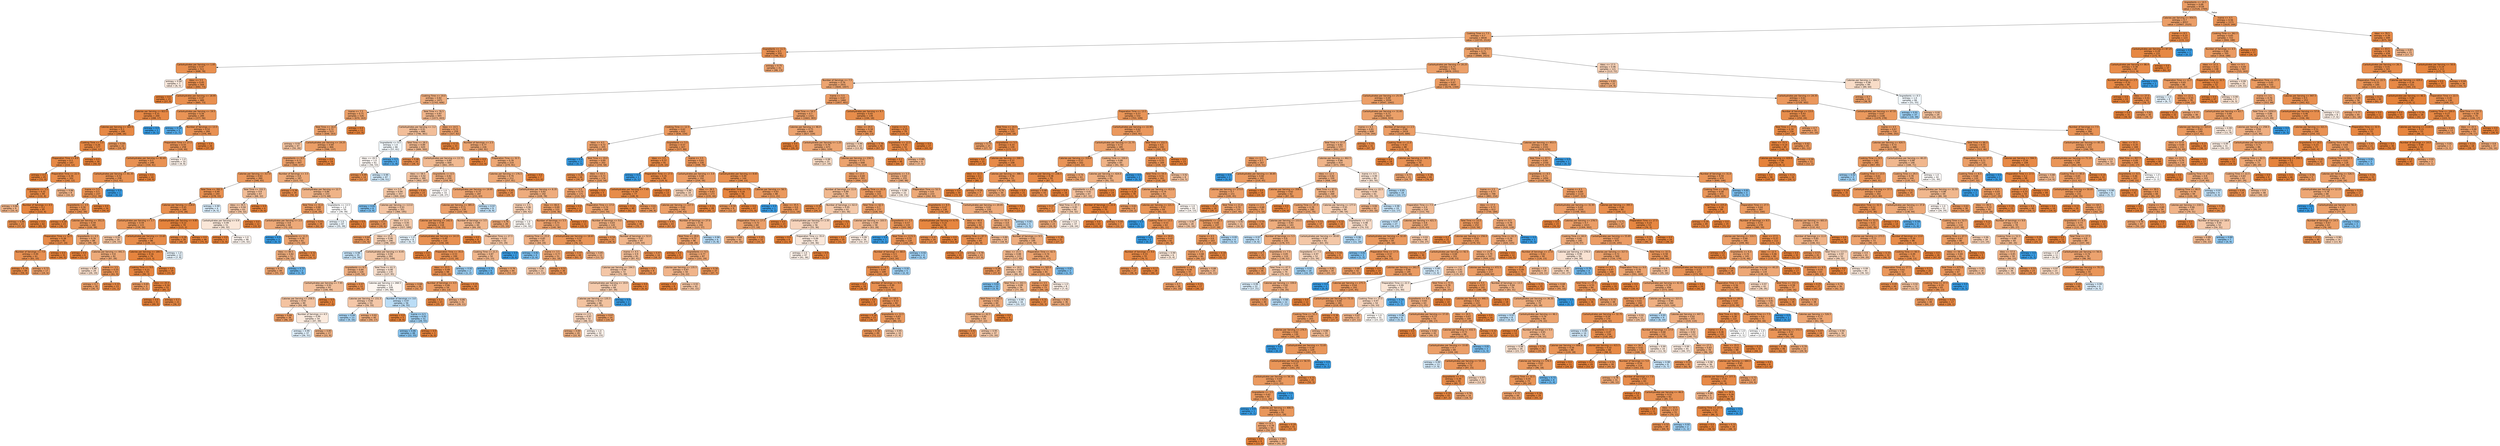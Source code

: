 digraph Tree {
node [shape=box, style="filled, rounded", color="black", fontname=helvetica] ;
edge [fontname=helvetica] ;
0 [label="lingredients <= 14.5\nentropy = 0.68\nsamples = 9728\nvalue = [12526, 2769]", fillcolor="#eb9d65"] ;
1 [label="Calories per Serving <= 954.5\nentropy = 0.7\nsamples = 8557\nvalue = [10907, 2525]", fillcolor="#eb9e67"] ;
0 -> 1 [labeldistance=2.5, labelangle=45, headlabel="True"] ;
2 [label="Cooking Time <= 7.5\nentropy = 0.7\nsamples = 8434\nvalue = [10735, 2514]", fillcolor="#eb9f67"] ;
1 -> 2 ;
3 [label="lingredients <= 11.5\nentropy = 0.5\nsamples = 552\nvalue = [746, 91]", fillcolor="#e89051"] ;
2 -> 3 ;
4 [label="Carbohydrates per Serving <= 1.05\nentropy = 0.47\nsamples = 511\nvalue = [698, 78]", fillcolor="#e88f4f"] ;
3 -> 4 ;
5 [label="entropy = 0.99\nsamples = 7\nvalue = [6, 5]", fillcolor="#fbeade"] ;
4 -> 5 ;
6 [label="ldesc <= 5.5\nentropy = 0.45\nsamples = 504\nvalue = [692, 73]", fillcolor="#e88e4e"] ;
4 -> 6 ;
7 [label="entropy = 0.0\nsamples = 15\nvalue = [27, 0]", fillcolor="#e58139"] ;
6 -> 7 ;
8 [label="Carbohydrates per Serving <= 18.95\nentropy = 0.47\nsamples = 489\nvalue = [665, 73]", fillcolor="#e88f4f"] ;
6 -> 8 ;
9 [label="Calories per Serving <= 822.0\nentropy = 0.31\nsamples = 200\nvalue = [288, 17]", fillcolor="#e78845"] ;
8 -> 9 ;
10 [label="Calories per Serving <= 343.5\nentropy = 0.3\nsamples = 199\nvalue = [288, 16]", fillcolor="#e68844"] ;
9 -> 10 ;
11 [label="Cooking Time <= 5.5\nentropy = 0.26\nsamples = 177\nvalue = [264, 12]", fillcolor="#e68742"] ;
10 -> 11 ;
12 [label="Preperation Time <= 8.0\nentropy = 0.3\nsamples = 147\nvalue = [214, 12]", fillcolor="#e68844"] ;
11 -> 12 ;
13 [label="entropy = 0.0\nsamples = 45\nvalue = [72, 0]", fillcolor="#e58139"] ;
12 -> 13 ;
14 [label="Preperation Time <= 22.5\nentropy = 0.39\nsamples = 102\nvalue = [142, 12]", fillcolor="#e78c4a"] ;
12 -> 14 ;
15 [label="lingredients <= 3.5\nentropy = 0.32\nsamples = 94\nvalue = [132, 8]", fillcolor="#e78945"] ;
14 -> 15 ;
16 [label="entropy = 0.86\nsamples = 9\nvalue = [10, 4]", fillcolor="#efb388"] ;
15 -> 16 ;
17 [label="Number of Servings <= 4.5\nentropy = 0.2\nsamples = 85\nvalue = [122, 4]", fillcolor="#e6853f"] ;
15 -> 17 ;
18 [label="entropy = 0.46\nsamples = 23\nvalue = [37, 4]", fillcolor="#e88f4e"] ;
17 -> 18 ;
19 [label="entropy = 0.0\nsamples = 62\nvalue = [85, 0]", fillcolor="#e58139"] ;
17 -> 19 ;
20 [label="entropy = 0.86\nsamples = 8\nvalue = [10, 4]", fillcolor="#efb388"] ;
14 -> 20 ;
21 [label="entropy = 0.0\nsamples = 30\nvalue = [50, 0]", fillcolor="#e58139"] ;
11 -> 21 ;
22 [label="entropy = 0.59\nsamples = 22\nvalue = [24, 4]", fillcolor="#e9965a"] ;
10 -> 22 ;
23 [label="entropy = 0.0\nsamples = 1\nvalue = [0, 1]", fillcolor="#399de5"] ;
9 -> 23 ;
24 [label="Carbohydrates per Serving <= 19.5\nentropy = 0.56\nsamples = 289\nvalue = [377, 56]", fillcolor="#e99456"] ;
8 -> 24 ;
25 [label="entropy = 0.54\nsamples = 5\nvalue = [1, 7]", fillcolor="#55abe9"] ;
24 -> 25 ;
26 [label="Number of Servings <= 13.5\nentropy = 0.52\nsamples = 284\nvalue = [376, 49]", fillcolor="#e89153"] ;
24 -> 26 ;
27 [label="Preperation Time <= 27.5\nentropy = 0.55\nsamples = 258\nvalue = [339, 49]", fillcolor="#e99356"] ;
26 -> 27 ;
28 [label="Carbohydrates per Serving <= 82.65\nentropy = 0.5\nsamples = 248\nvalue = [330, 41]", fillcolor="#e89152"] ;
27 -> 28 ;
29 [label="Carbohydrates per Serving <= 81.35\nentropy = 0.52\nsamples = 238\nvalue = [312, 41]", fillcolor="#e89253"] ;
28 -> 29 ;
30 [label="lname <= 5.5\nentropy = 0.5\nsamples = 237\nvalue = [312, 39]", fillcolor="#e89152"] ;
29 -> 30 ;
31 [label="lingredients <= 3.5\nentropy = 0.56\nsamples = 203\nvalue = [262, 39]", fillcolor="#e99456"] ;
30 -> 31 ;
32 [label="entropy = 0.18\nsamples = 23\nvalue = [36, 1]", fillcolor="#e6843e"] ;
31 -> 32 ;
33 [label="Calories per Serving <= 351.0\nentropy = 0.59\nsamples = 180\nvalue = [226, 38]", fillcolor="#e9965a"] ;
31 -> 33 ;
34 [label="Preperation Time <= 12.5\nentropy = 0.38\nsamples = 92\nvalue = [127, 10]", fillcolor="#e78b49"] ;
33 -> 34 ;
35 [label="Number of Servings <= 7.0\nentropy = 0.49\nsamples = 61\nvalue = [83, 10]", fillcolor="#e89051"] ;
34 -> 35 ;
36 [label="entropy = 0.34\nsamples = 44\nvalue = [59, 4]", fillcolor="#e78a46"] ;
35 -> 36 ;
37 [label="entropy = 0.72\nsamples = 17\nvalue = [24, 6]", fillcolor="#eca06a"] ;
35 -> 37 ;
38 [label="entropy = 0.0\nsamples = 31\nvalue = [44, 0]", fillcolor="#e58139"] ;
34 -> 38 ;
39 [label="lingredients <= 4.5\nentropy = 0.76\nsamples = 88\nvalue = [99, 28]", fillcolor="#eca571"] ;
33 -> 39 ;
40 [label="entropy = 0.0\nsamples = 6\nvalue = [12, 0]", fillcolor="#e58139"] ;
39 -> 40 ;
41 [label="Calories per Serving <= 441.5\nentropy = 0.8\nsamples = 82\nvalue = [87, 28]", fillcolor="#edaa79"] ;
39 -> 41 ;
42 [label="entropy = 0.98\nsamples = 29\nvalue = [26, 19]", fillcolor="#f8ddca"] ;
41 -> 42 ;
43 [label="lname <= 3.5\nentropy = 0.55\nsamples = 53\nvalue = [61, 9]", fillcolor="#e99456"] ;
41 -> 43 ;
44 [label="entropy = 0.7\nsamples = 30\nvalue = [30, 7]", fillcolor="#eb9e67"] ;
43 -> 44 ;
45 [label="entropy = 0.33\nsamples = 23\nvalue = [31, 2]", fillcolor="#e78946"] ;
43 -> 45 ;
46 [label="entropy = 0.0\nsamples = 34\nvalue = [50, 0]", fillcolor="#e58139"] ;
30 -> 46 ;
47 [label="entropy = 0.0\nsamples = 1\nvalue = [0, 2]", fillcolor="#399de5"] ;
29 -> 47 ;
48 [label="entropy = 0.0\nsamples = 10\nvalue = [18, 0]", fillcolor="#e58139"] ;
28 -> 48 ;
49 [label="entropy = 1.0\nsamples = 10\nvalue = [9, 8]", fillcolor="#fcf1e9"] ;
27 -> 49 ;
50 [label="entropy = 0.0\nsamples = 26\nvalue = [37, 0]", fillcolor="#e58139"] ;
26 -> 50 ;
51 [label="entropy = 0.75\nsamples = 41\nvalue = [48, 13]", fillcolor="#eca36f"] ;
3 -> 51 ;
52 [label="Cooking Time <= 472.5\nentropy = 0.71\nsamples = 7882\nvalue = [9989, 2423]", fillcolor="#eba069"] ;
2 -> 52 ;
53 [label="Carbohydrates per Serving <= 20.25\nentropy = 0.71\nsamples = 7761\nvalue = [9876, 2351]", fillcolor="#eb9f68"] ;
52 -> 53 ;
54 [label="Number of Servings <= 7.5\nentropy = 0.76\nsamples = 2931\nvalue = [3600, 1007]", fillcolor="#eca470"] ;
53 -> 54 ;
55 [label="Cooking Time <= 19.0\nentropy = 0.82\nsamples = 1471\nvalue = [1743, 606]", fillcolor="#eead7e"] ;
54 -> 55 ;
56 [label="lname <= 7.5\nentropy = 0.71\nsamples = 526\nvalue = [670, 163]", fillcolor="#eba069"] ;
55 -> 56 ;
57 [label="Total Time <= 16.0\nentropy = 0.72\nsamples = 513\nvalue = [648, 163]", fillcolor="#eca16b"] ;
56 -> 57 ;
58 [label="entropy = 0.93\nsamples = 47\nvalue = [50, 26]", fillcolor="#f3c3a0"] ;
57 -> 58 ;
59 [label="Carbohydrates per Serving <= 19.25\nentropy = 0.69\nsamples = 466\nvalue = [598, 137]", fillcolor="#eb9e66"] ;
57 -> 59 ;
60 [label="lingredients <= 8.5\nentropy = 0.71\nsamples = 447\nvalue = [569, 137]", fillcolor="#eb9f69"] ;
59 -> 60 ;
61 [label="Calories per Serving <= 317.0\nentropy = 0.63\nsamples = 260\nvalue = [346, 65]", fillcolor="#ea995e"] ;
60 -> 61 ;
62 [label="Total Time <= 392.5\nentropy = 0.49\nsamples = 193\nvalue = [278, 33]", fillcolor="#e89051"] ;
61 -> 62 ;
63 [label="Calories per Serving <= 218.0\nentropy = 0.45\nsamples = 189\nvalue = [274, 28]", fillcolor="#e88e4d"] ;
62 -> 63 ;
64 [label="Carbohydrates per Serving <= 3.7\nentropy = 0.59\nsamples = 115\nvalue = [159, 26]", fillcolor="#e99659"] ;
63 -> 64 ;
65 [label="entropy = 0.93\nsamples = 29\nvalue = [29, 15]", fillcolor="#f2c29f"] ;
64 -> 65 ;
66 [label="Carbohydrates per Serving <= 15.65\nentropy = 0.4\nsamples = 86\nvalue = [130, 11]", fillcolor="#e78c4a"] ;
64 -> 66 ;
67 [label="Calories per Serving <= 184.5\nentropy = 0.16\nsamples = 74\nvalue = [123, 3]", fillcolor="#e6843e"] ;
66 -> 67 ;
68 [label="Cooking Time <= 9.0\nentropy = 0.21\nsamples = 55\nvalue = [90, 3]", fillcolor="#e68540"] ;
67 -> 68 ;
69 [label="entropy = 0.65\nsamples = 3\nvalue = [5, 1]", fillcolor="#ea9a61"] ;
68 -> 69 ;
70 [label="ldesc <= 25.5\nentropy = 0.16\nsamples = 52\nvalue = [85, 2]", fillcolor="#e6843e"] ;
68 -> 70 ;
71 [label="entropy = 0.0\nsamples = 31\nvalue = [49, 0]", fillcolor="#e58139"] ;
70 -> 71 ;
72 [label="entropy = 0.3\nsamples = 21\nvalue = [36, 2]", fillcolor="#e68844"] ;
70 -> 72 ;
73 [label="entropy = 0.0\nsamples = 19\nvalue = [33, 0]", fillcolor="#e58139"] ;
67 -> 73 ;
74 [label="entropy = 1.0\nsamples = 12\nvalue = [7, 8]", fillcolor="#e6f3fc"] ;
66 -> 74 ;
75 [label="Carbohydrates per Serving <= 4.85\nentropy = 0.12\nsamples = 74\nvalue = [115, 2]", fillcolor="#e5833c"] ;
63 -> 75 ;
76 [label="entropy = 0.28\nsamples = 28\nvalue = [40, 2]", fillcolor="#e68743"] ;
75 -> 76 ;
77 [label="entropy = 0.0\nsamples = 46\nvalue = [75, 0]", fillcolor="#e58139"] ;
75 -> 77 ;
78 [label="entropy = 0.99\nsamples = 4\nvalue = [4, 5]", fillcolor="#d7ebfa"] ;
62 -> 78 ;
79 [label="Total Time <= 332.5\nentropy = 0.9\nsamples = 67\nvalue = [68, 32]", fillcolor="#f1bc96"] ;
61 -> 79 ;
80 [label="ldesc <= 39.5\nentropy = 0.94\nsamples = 63\nvalue = [59, 32]", fillcolor="#f3c5a4"] ;
79 -> 80 ;
81 [label="Carbohydrates per Serving <= 0.9\nentropy = 0.99\nsamples = 51\nvalue = [40, 32]", fillcolor="#fae6d7"] ;
80 -> 81 ;
82 [label="entropy = 0.0\nsamples = 3\nvalue = [5, 0]", fillcolor="#e58139"] ;
81 -> 82 ;
83 [label="entropy = 1.0\nsamples = 48\nvalue = [35, 32]", fillcolor="#fdf4ee"] ;
81 -> 83 ;
84 [label="entropy = 0.0\nsamples = 12\nvalue = [19, 0]", fillcolor="#e58139"] ;
80 -> 84 ;
85 [label="entropy = 0.0\nsamples = 4\nvalue = [9, 0]", fillcolor="#e58139"] ;
79 -> 85 ;
86 [label="Number of Servings <= 3.5\nentropy = 0.8\nsamples = 187\nvalue = [223, 72]", fillcolor="#edaa79"] ;
60 -> 86 ;
87 [label="entropy = 0.38\nsamples = 34\nvalue = [50, 4]", fillcolor="#e78b49"] ;
86 -> 87 ;
88 [label="Carbohydrates per Serving <= 12.7\nentropy = 0.86\nsamples = 153\nvalue = [173, 68]", fillcolor="#efb387"] ;
86 -> 88 ;
89 [label="Total Time <= 31.0\nentropy = 0.68\nsamples = 103\nvalue = [134, 29]", fillcolor="#eb9c64"] ;
88 -> 89 ;
90 [label="Carbohydrates per Serving <= 2.0\nentropy = 0.8\nsamples = 64\nvalue = [72, 23]", fillcolor="#eda978"] ;
89 -> 90 ;
91 [label="entropy = 0.0\nsamples = 3\nvalue = [0, 3]", fillcolor="#399de5"] ;
90 -> 91 ;
92 [label="lingredients <= 11.5\nentropy = 0.76\nsamples = 61\nvalue = [72, 20]", fillcolor="#eca470"] ;
90 -> 92 ;
93 [label="ldesc <= 80.5\nentropy = 0.82\nsamples = 51\nvalue = [56, 19]", fillcolor="#eeac7c"] ;
92 -> 93 ;
94 [label="entropy = 0.75\nsamples = 49\nvalue = [55, 15]", fillcolor="#eca36f"] ;
93 -> 94 ;
95 [label="entropy = 0.72\nsamples = 2\nvalue = [1, 4]", fillcolor="#6ab6ec"] ;
93 -> 95 ;
96 [label="entropy = 0.32\nsamples = 10\nvalue = [16, 1]", fillcolor="#e78945"] ;
92 -> 96 ;
97 [label="entropy = 0.43\nsamples = 39\nvalue = [62, 6]", fillcolor="#e88d4c"] ;
89 -> 97 ;
98 [label="lingredients <= 13.5\nentropy = 1.0\nsamples = 50\nvalue = [39, 39]", fillcolor="#ffffff"] ;
88 -> 98 ;
99 [label="entropy = 1.0\nsamples = 47\nvalue = [35, 39]", fillcolor="#ebf5fc"] ;
98 -> 99 ;
100 [label="entropy = 0.0\nsamples = 3\nvalue = [4, 0]", fillcolor="#e58139"] ;
98 -> 100 ;
101 [label="entropy = 0.0\nsamples = 19\nvalue = [29, 0]", fillcolor="#e58139"] ;
59 -> 101 ;
102 [label="entropy = 0.0\nsamples = 13\nvalue = [22, 0]", fillcolor="#e58139"] ;
56 -> 102 ;
103 [label="Total Time <= 76.5\nentropy = 0.87\nsamples = 945\nvalue = [1073, 443]", fillcolor="#f0b58b"] ;
55 -> 103 ;
104 [label="Carbohydrates per Serving <= 3.2\nentropy = 0.91\nsamples = 686\nvalue = [746, 361]", fillcolor="#f2be99"] ;
103 -> 104 ;
105 [label="lingredients <= 9.5\nentropy = 1.0\nsamples = 66\nvalue = [57, 61]", fillcolor="#f2f9fd"] ;
104 -> 105 ;
106 [label="ldesc <= 20.5\nentropy = 1.0\nsamples = 61\nvalue = [56, 53]", fillcolor="#fef8f4"] ;
105 -> 106 ;
107 [label="entropy = 0.49\nsamples = 14\nvalue = [17, 2]", fillcolor="#e89050"] ;
106 -> 107 ;
108 [label="entropy = 0.99\nsamples = 47\nvalue = [39, 51]", fillcolor="#d0e8f9"] ;
106 -> 108 ;
109 [label="entropy = 0.5\nsamples = 5\nvalue = [1, 8]", fillcolor="#52a9e8"] ;
105 -> 109 ;
110 [label="Total Time <= 28.5\nentropy = 0.89\nsamples = 620\nvalue = [689, 300]", fillcolor="#f0b88f"] ;
104 -> 110 ;
111 [label="entropy = 0.46\nsamples = 20\nvalue = [28, 3]", fillcolor="#e88e4e"] ;
110 -> 111 ;
112 [label="Carbohydrates per Serving <= 13.75\nentropy = 0.89\nsamples = 600\nvalue = [661, 297]", fillcolor="#f1ba92"] ;
110 -> 112 ;
113 [label="ldesc <= 58.5\nentropy = 0.92\nsamples = 380\nvalue = [402, 207]", fillcolor="#f2c29f"] ;
112 -> 113 ;
114 [label="ldesc <= 5.5\nentropy = 0.94\nsamples = 357\nvalue = [369, 204]", fillcolor="#f3c7a6"] ;
113 -> 114 ;
115 [label="entropy = 0.81\nsamples = 6\nvalue = [3, 9]", fillcolor="#7bbeee"] ;
114 -> 115 ;
116 [label="Calories per Serving <= 113.0\nentropy = 0.93\nsamples = 351\nvalue = [366, 195]", fillcolor="#f3c4a2"] ;
114 -> 116 ;
117 [label="entropy = 0.57\nsamples = 29\nvalue = [39, 6]", fillcolor="#e99457"] ;
116 -> 117 ;
118 [label="ldesc <= 11.5\nentropy = 0.95\nsamples = 322\nvalue = [327, 189]", fillcolor="#f4caab"] ;
116 -> 118 ;
119 [label="entropy = 0.64\nsamples = 26\nvalue = [31, 6]", fillcolor="#ea995f"] ;
118 -> 119 ;
120 [label="ldesc <= 15.5\nentropy = 0.96\nsamples = 296\nvalue = [296, 183]", fillcolor="#f5cfb3"] ;
118 -> 120 ;
121 [label="entropy = 0.98\nsamples = 35\nvalue = [24, 34]", fillcolor="#c5e2f7"] ;
120 -> 121 ;
122 [label="Carbohydrates per Serving <= 8.45\nentropy = 0.94\nsamples = 261\nvalue = [272, 149]", fillcolor="#f3c6a5"] ;
120 -> 122 ;
123 [label="lingredients <= 9.5\nentropy = 0.84\nsamples = 126\nvalue = [145, 54]", fillcolor="#efb083"] ;
122 -> 123 ;
124 [label="Carbohydrates per Serving <= 7.95\nentropy = 0.91\nsamples = 93\nvalue = [100, 49]", fillcolor="#f2bf9a"] ;
123 -> 124 ;
125 [label="Calories per Serving <= 258.5\nentropy = 0.93\nsamples = 90\nvalue = [93, 49]", fillcolor="#f3c3a1"] ;
124 -> 125 ;
126 [label="entropy = 0.68\nsamples = 36\nvalue = [46, 10]", fillcolor="#eb9c64"] ;
125 -> 126 ;
127 [label="Number of Servings <= 4.5\nentropy = 0.99\nsamples = 54\nvalue = [47, 39]", fillcolor="#fbeadd"] ;
125 -> 127 ;
128 [label="entropy = 0.99\nsamples = 37\nvalue = [26, 31]", fillcolor="#dfeffb"] ;
127 -> 128 ;
129 [label="entropy = 0.85\nsamples = 17\nvalue = [21, 8]", fillcolor="#efb184"] ;
127 -> 129 ;
130 [label="entropy = 0.0\nsamples = 3\nvalue = [7, 0]", fillcolor="#e58139"] ;
124 -> 130 ;
131 [label="entropy = 0.47\nsamples = 33\nvalue = [45, 5]", fillcolor="#e88f4f"] ;
123 -> 131 ;
132 [label="Total Time <= 61.5\nentropy = 0.98\nsamples = 135\nvalue = [127, 95]", fillcolor="#f8dfcd"] ;
122 -> 132 ;
133 [label="Calories per Serving <= 268.5\nentropy = 1.0\nsamples = 109\nvalue = [95, 88]", fillcolor="#fdf6f0"] ;
132 -> 133 ;
134 [label="Calories per Serving <= 151.5\nentropy = 0.94\nsamples = 53\nvalue = [59, 33]", fillcolor="#f4c7a8"] ;
133 -> 134 ;
135 [label="entropy = 0.94\nsamples = 13\nvalue = [9, 16]", fillcolor="#a8d4f4"] ;
134 -> 135 ;
136 [label="entropy = 0.82\nsamples = 40\nvalue = [50, 17]", fillcolor="#eeac7c"] ;
134 -> 136 ;
137 [label="Number of Servings <= 3.0\nentropy = 0.97\nsamples = 56\nvalue = [36, 55]", fillcolor="#bbddf6"] ;
133 -> 137 ;
138 [label="entropy = 0.0\nsamples = 5\nvalue = [8, 0]", fillcolor="#e58139"] ;
137 -> 138 ;
139 [label="lname <= 6.5\nentropy = 0.92\nsamples = 51\nvalue = [28, 55]", fillcolor="#9ecff2"] ;
137 -> 139 ;
140 [label="entropy = 0.86\nsamples = 48\nvalue = [22, 55]", fillcolor="#88c4ef"] ;
139 -> 140 ;
141 [label="entropy = 0.0\nsamples = 3\nvalue = [6, 0]", fillcolor="#e58139"] ;
139 -> 141 ;
142 [label="entropy = 0.68\nsamples = 26\nvalue = [32, 7]", fillcolor="#eb9d64"] ;
132 -> 142 ;
143 [label="entropy = 0.41\nsamples = 23\nvalue = [33, 3]", fillcolor="#e78c4b"] ;
113 -> 143 ;
144 [label="lingredients <= 6.5\nentropy = 0.82\nsamples = 220\nvalue = [259, 90]", fillcolor="#eead7e"] ;
112 -> 144 ;
145 [label="entropy = 1.0\nsamples = 33\nvalue = [28, 27]", fillcolor="#fefaf8"] ;
144 -> 145 ;
146 [label="Carbohydrates per Serving <= 19.95\nentropy = 0.75\nsamples = 187\nvalue = [231, 63]", fillcolor="#eca36f"] ;
144 -> 146 ;
147 [label="Calories per Serving <= 385.0\nentropy = 0.71\nsamples = 178\nvalue = [225, 54]", fillcolor="#eb9f69"] ;
146 -> 147 ;
148 [label="Calories per Serving <= 142.0\nentropy = 0.58\nsamples = 118\nvalue = [156, 25]", fillcolor="#e99559"] ;
147 -> 148 ;
149 [label="entropy = 1.0\nsamples = 8\nvalue = [6, 7]", fillcolor="#e3f1fb"] ;
148 -> 149 ;
150 [label="Carbohydrates per Serving <= 14.15\nentropy = 0.49\nsamples = 110\nvalue = [150, 18]", fillcolor="#e89051"] ;
148 -> 150 ;
151 [label="entropy = 0.0\nsamples = 10\nvalue = [17, 0]", fillcolor="#e58139"] ;
150 -> 151 ;
152 [label="Preperation Time <= 35.0\nentropy = 0.53\nsamples = 100\nvalue = [133, 18]", fillcolor="#e99254"] ;
150 -> 152 ;
153 [label="ldesc <= 33.5\nentropy = 0.49\nsamples = 98\nvalue = [132, 16]", fillcolor="#e89051"] ;
152 -> 153 ;
154 [label="Number of Servings <= 4.5\nentropy = 0.66\nsamples = 54\nvalue = [63, 13]", fillcolor="#ea9b62"] ;
153 -> 154 ;
155 [label="entropy = 0.3\nsamples = 23\nvalue = [35, 2]", fillcolor="#e68844"] ;
154 -> 155 ;
156 [label="entropy = 0.86\nsamples = 31\nvalue = [28, 11]", fillcolor="#efb287"] ;
154 -> 156 ;
157 [label="entropy = 0.25\nsamples = 44\nvalue = [69, 3]", fillcolor="#e68642"] ;
153 -> 157 ;
158 [label="entropy = 0.92\nsamples = 2\nvalue = [1, 2]", fillcolor="#9ccef2"] ;
152 -> 158 ;
159 [label="Number of Servings <= 3.5\nentropy = 0.88\nsamples = 60\nvalue = [69, 29]", fillcolor="#f0b68c"] ;
147 -> 159 ;
160 [label="entropy = 0.0\nsamples = 8\nvalue = [14, 0]", fillcolor="#e58139"] ;
159 -> 160 ;
161 [label="Preperation Time <= 27.5\nentropy = 0.93\nsamples = 52\nvalue = [55, 29]", fillcolor="#f3c3a1"] ;
159 -> 161 ;
162 [label="Cooking Time <= 21.5\nentropy = 0.87\nsamples = 50\nvalue = [55, 23]", fillcolor="#f0b68c"] ;
161 -> 162 ;
163 [label="entropy = 0.72\nsamples = 6\nvalue = [2, 8]", fillcolor="#6ab6ec"] ;
162 -> 163 ;
164 [label="entropy = 0.76\nsamples = 44\nvalue = [53, 15]", fillcolor="#eca571"] ;
162 -> 164 ;
165 [label="entropy = 0.0\nsamples = 2\nvalue = [0, 6]", fillcolor="#399de5"] ;
161 -> 165 ;
166 [label="entropy = 0.97\nsamples = 9\nvalue = [6, 9]", fillcolor="#bddef6"] ;
146 -> 166 ;
167 [label="ldesc <= 14.5\nentropy = 0.72\nsamples = 259\nvalue = [327, 82]", fillcolor="#eca16b"] ;
103 -> 167 ;
168 [label="entropy = 0.15\nsamples = 33\nvalue = [45, 1]", fillcolor="#e6843d"] ;
167 -> 168 ;
169 [label="Number of Servings <= 2.5\nentropy = 0.77\nsamples = 226\nvalue = [282, 81]", fillcolor="#eca572"] ;
167 -> 169 ;
170 [label="entropy = 0.0\nsamples = 7\nvalue = [12, 0]", fillcolor="#e58139"] ;
169 -> 170 ;
171 [label="Preperation Time <= 32.5\nentropy = 0.78\nsamples = 219\nvalue = [270, 81]", fillcolor="#eda774"] ;
169 -> 171 ;
172 [label="Calories per Serving <= 176.5\nentropy = 0.79\nsamples = 212\nvalue = [257, 81]", fillcolor="#eda977"] ;
171 -> 172 ;
173 [label="entropy = 0.45\nsamples = 20\nvalue = [29, 3]", fillcolor="#e88e4d"] ;
172 -> 173 ;
174 [label="Carbohydrates per Serving <= 8.35\nentropy = 0.82\nsamples = 192\nvalue = [228, 78]", fillcolor="#eeac7d"] ;
172 -> 174 ;
175 [label="lname <= 3.5\nentropy = 0.96\nsamples = 70\nvalue = [69, 42]", fillcolor="#f5ceb2"] ;
174 -> 175 ;
176 [label="entropy = 0.76\nsamples = 28\nvalue = [35, 10]", fillcolor="#eca572"] ;
175 -> 176 ;
177 [label="entropy = 1.0\nsamples = 42\nvalue = [34, 32]", fillcolor="#fdf8f3"] ;
175 -> 177 ;
178 [label="ldesc <= 66.0\nentropy = 0.69\nsamples = 122\nvalue = [159, 36]", fillcolor="#eb9e66"] ;
174 -> 178 ;
179 [label="Number of Servings <= 5.5\nentropy = 0.73\nsamples = 111\nvalue = [140, 36]", fillcolor="#eca16c"] ;
178 -> 179 ;
180 [label="Cooking Time <= 25.0\nentropy = 0.85\nsamples = 55\nvalue = [64, 24]", fillcolor="#efb083"] ;
179 -> 180 ;
181 [label="entropy = 0.81\nsamples = 4\nvalue = [2, 6]", fillcolor="#7bbeee"] ;
180 -> 181 ;
182 [label="lname <= 3.5\nentropy = 0.77\nsamples = 51\nvalue = [62, 18]", fillcolor="#eda672"] ;
180 -> 182 ;
183 [label="entropy = 0.94\nsamples = 21\nvalue = [23, 13]", fillcolor="#f4c8a9"] ;
182 -> 183 ;
184 [label="entropy = 0.51\nsamples = 30\nvalue = [39, 5]", fillcolor="#e89152"] ;
182 -> 184 ;
185 [label="Carbohydrates per Serving <= 18.65\nentropy = 0.57\nsamples = 56\nvalue = [76, 12]", fillcolor="#e99558"] ;
179 -> 185 ;
186 [label="entropy = 0.47\nsamples = 44\nvalue = [63, 7]", fillcolor="#e88f4f"] ;
185 -> 186 ;
187 [label="entropy = 0.85\nsamples = 12\nvalue = [13, 5]", fillcolor="#efb185"] ;
185 -> 187 ;
188 [label="entropy = 0.0\nsamples = 11\nvalue = [19, 0]", fillcolor="#e58139"] ;
178 -> 188 ;
189 [label="entropy = 0.0\nsamples = 7\nvalue = [13, 0]", fillcolor="#e58139"] ;
171 -> 189 ;
190 [label="lname <= 5.5\nentropy = 0.67\nsamples = 1460\nvalue = [1857, 401]", fillcolor="#eb9c64"] ;
54 -> 190 ;
191 [label="Total Time <= 54.5\nentropy = 0.7\nsamples = 1321\nvalue = [1663, 383]", fillcolor="#eb9e67"] ;
190 -> 191 ;
192 [label="Cooking Time <= 12.5\nentropy = 0.62\nsamples = 632\nvalue = [836, 154]", fillcolor="#ea985d"] ;
191 -> 192 ;
193 [label="ldesc <= 4.5\nentropy = 0.72\nsamples = 205\nvalue = [259, 65]", fillcolor="#eca16b"] ;
192 -> 193 ;
194 [label="entropy = 0.0\nsamples = 3\nvalue = [0, 7]", fillcolor="#399de5"] ;
193 -> 194 ;
195 [label="Total Time <= 19.0\nentropy = 0.69\nsamples = 202\nvalue = [259, 58]", fillcolor="#eb9d65"] ;
193 -> 195 ;
196 [label="entropy = 0.45\nsamples = 26\nvalue = [39, 4]", fillcolor="#e88e4d"] ;
195 -> 196 ;
197 [label="ldesc <= 63.5\nentropy = 0.72\nsamples = 176\nvalue = [220, 54]", fillcolor="#eba06a"] ;
195 -> 197 ;
198 [label="ldesc <= 5.5\nentropy = 0.73\nsamples = 171\nvalue = [210, 54]", fillcolor="#eca16c"] ;
197 -> 198 ;
199 [label="entropy = 0.0\nsamples = 3\nvalue = [7, 0]", fillcolor="#e58139"] ;
198 -> 199 ;
200 [label="Preperation Time <= 17.0\nentropy = 0.74\nsamples = 168\nvalue = [203, 54]", fillcolor="#eca36e"] ;
198 -> 200 ;
201 [label="Number of Servings <= 9.0\nentropy = 0.83\nsamples = 120\nvalue = [133, 47]", fillcolor="#eeae7f"] ;
200 -> 201 ;
202 [label="entropy = 0.54\nsamples = 23\nvalue = [28, 4]", fillcolor="#e99355"] ;
201 -> 202 ;
203 [label="Number of Servings <= 52.0\nentropy = 0.87\nsamples = 97\nvalue = [105, 43]", fillcolor="#f0b58a"] ;
201 -> 203 ;
204 [label="lname <= 4.5\nentropy = 0.9\nsamples = 81\nvalue = [87, 41]", fillcolor="#f1bc96"] ;
203 -> 204 ;
205 [label="Calories per Serving <= 194.5\nentropy = 0.94\nsamples = 72\nvalue = [71, 39]", fillcolor="#f3c6a6"] ;
204 -> 205 ;
206 [label="Carbohydrates per Serving <= 19.9\nentropy = 0.95\nsamples = 68\nvalue = [67, 39]", fillcolor="#f4caac"] ;
205 -> 206 ;
207 [label="Calories per Serving <= 135.5\nentropy = 0.93\nsamples = 66\nvalue = [67, 35]", fillcolor="#f3c3a0"] ;
206 -> 207 ;
208 [label="lname <= 2.5\nentropy = 0.97\nsamples = 52\nvalue = [48, 31]", fillcolor="#f6d2b9"] ;
207 -> 208 ;
209 [label="entropy = 0.84\nsamples = 20\nvalue = [22, 8]", fillcolor="#eeaf81"] ;
208 -> 209 ;
210 [label="entropy = 1.0\nsamples = 32\nvalue = [26, 23]", fillcolor="#fcf0e8"] ;
208 -> 210 ;
211 [label="entropy = 0.67\nsamples = 14\nvalue = [19, 4]", fillcolor="#ea9c63"] ;
207 -> 211 ;
212 [label="entropy = 0.0\nsamples = 2\nvalue = [0, 4]", fillcolor="#399de5"] ;
206 -> 212 ;
213 [label="entropy = 0.0\nsamples = 4\nvalue = [4, 0]", fillcolor="#e58139"] ;
205 -> 213 ;
214 [label="entropy = 0.5\nsamples = 9\nvalue = [16, 2]", fillcolor="#e89152"] ;
204 -> 214 ;
215 [label="entropy = 0.47\nsamples = 16\nvalue = [18, 2]", fillcolor="#e88f4f"] ;
203 -> 215 ;
216 [label="entropy = 0.44\nsamples = 48\nvalue = [70, 7]", fillcolor="#e88e4d"] ;
200 -> 216 ;
217 [label="entropy = 0.0\nsamples = 5\nvalue = [10, 0]", fillcolor="#e58139"] ;
197 -> 217 ;
218 [label="lingredients <= 5.5\nentropy = 0.57\nsamples = 427\nvalue = [577, 89]", fillcolor="#e99458"] ;
192 -> 218 ;
219 [label="ldesc <= 3.5\nentropy = 0.37\nsamples = 91\nvalue = [129, 10]", fillcolor="#e78b48"] ;
218 -> 219 ;
220 [label="entropy = 0.0\nsamples = 1\nvalue = [0, 1]", fillcolor="#399de5"] ;
219 -> 220 ;
221 [label="Preperation Time <= 17.5\nentropy = 0.35\nsamples = 90\nvalue = [129, 9]", fillcolor="#e78a47"] ;
219 -> 221 ;
222 [label="Carbohydrates per Serving <= 7.45\nentropy = 0.39\nsamples = 77\nvalue = [108, 9]", fillcolor="#e78c49"] ;
221 -> 222 ;
223 [label="entropy = 0.12\nsamples = 40\nvalue = [62, 1]", fillcolor="#e5833c"] ;
222 -> 223 ;
224 [label="entropy = 0.61\nsamples = 37\nvalue = [46, 8]", fillcolor="#ea975b"] ;
222 -> 224 ;
225 [label="entropy = 0.0\nsamples = 13\nvalue = [21, 0]", fillcolor="#e58139"] ;
221 -> 225 ;
226 [label="lname <= 3.5\nentropy = 0.61\nsamples = 336\nvalue = [448, 79]", fillcolor="#ea975c"] ;
218 -> 226 ;
227 [label="Carbohydrates per Serving <= 3.4\nentropy = 0.68\nsamples = 192\nvalue = [254, 56]", fillcolor="#eb9d65"] ;
226 -> 227 ;
228 [label="entropy = 0.96\nsamples = 19\nvalue = [19, 12]", fillcolor="#f5d1b6"] ;
227 -> 228 ;
229 [label="ldesc <= 39.5\nentropy = 0.63\nsamples = 173\nvalue = [235, 44]", fillcolor="#ea995e"] ;
227 -> 229 ;
230 [label="Calories per Serving <= 117.5\nentropy = 0.69\nsamples = 145\nvalue = [190, 43]", fillcolor="#eb9e66"] ;
229 -> 230 ;
231 [label="entropy = 0.41\nsamples = 43\nvalue = [67, 6]", fillcolor="#e78c4b"] ;
230 -> 231 ;
232 [label="Number of Servings <= 27.0\nentropy = 0.78\nsamples = 102\nvalue = [123, 37]", fillcolor="#eda775"] ;
230 -> 232 ;
233 [label="Total Time <= 28.0\nentropy = 0.72\nsamples = 96\nvalue = [118, 29]", fillcolor="#eba06a"] ;
232 -> 233 ;
234 [label="entropy = 0.0\nsamples = 9\nvalue = [17, 0]", fillcolor="#e58139"] ;
233 -> 234 ;
235 [label="lingredients <= 9.5\nentropy = 0.77\nsamples = 87\nvalue = [101, 29]", fillcolor="#eca572"] ;
233 -> 235 ;
236 [label="Calories per Serving <= 135.5\nentropy = 0.87\nsamples = 50\nvalue = [54, 22]", fillcolor="#f0b48a"] ;
235 -> 236 ;
237 [label="entropy = 0.0\nsamples = 8\nvalue = [12, 0]", fillcolor="#e58139"] ;
236 -> 237 ;
238 [label="entropy = 0.93\nsamples = 42\nvalue = [42, 22]", fillcolor="#f3c3a1"] ;
236 -> 238 ;
239 [label="entropy = 0.56\nsamples = 37\nvalue = [47, 7]", fillcolor="#e99456"] ;
235 -> 239 ;
240 [label="entropy = 0.96\nsamples = 6\nvalue = [5, 8]", fillcolor="#b5daf5"] ;
232 -> 240 ;
241 [label="entropy = 0.15\nsamples = 28\nvalue = [45, 1]", fillcolor="#e6843d"] ;
229 -> 241 ;
242 [label="Carbohydrates per Serving <= 8.65\nentropy = 0.49\nsamples = 144\nvalue = [194, 23]", fillcolor="#e89050"] ;
226 -> 242 ;
243 [label="Preperation Time <= 7.5\nentropy = 0.16\nsamples = 56\nvalue = [83, 2]", fillcolor="#e6843e"] ;
242 -> 243 ;
244 [label="entropy = 0.59\nsamples = 9\nvalue = [12, 2]", fillcolor="#e9965a"] ;
243 -> 244 ;
245 [label="entropy = 0.0\nsamples = 47\nvalue = [71, 0]", fillcolor="#e58139"] ;
243 -> 245 ;
246 [label="Calories per Serving <= 58.5\nentropy = 0.63\nsamples = 88\nvalue = [111, 21]", fillcolor="#ea995e"] ;
242 -> 246 ;
247 [label="entropy = 0.0\nsamples = 1\nvalue = [0, 2]", fillcolor="#399de5"] ;
246 -> 247 ;
248 [label="ldesc <= 35.5\nentropy = 0.6\nsamples = 87\nvalue = [111, 19]", fillcolor="#e9975b"] ;
246 -> 248 ;
249 [label="Preperation Time <= 17.5\nentropy = 0.72\nsamples = 64\nvalue = [77, 19]", fillcolor="#eba06a"] ;
248 -> 249 ;
250 [label="entropy = 0.84\nsamples = 42\nvalue = [44, 16]", fillcolor="#eeaf81"] ;
249 -> 250 ;
251 [label="entropy = 0.41\nsamples = 22\nvalue = [33, 3]", fillcolor="#e78c4b"] ;
249 -> 251 ;
252 [label="entropy = 0.0\nsamples = 23\nvalue = [34, 0]", fillcolor="#e58139"] ;
248 -> 252 ;
253 [label="Calories per Serving <= 46.0\nentropy = 0.75\nsamples = 689\nvalue = [827, 229]", fillcolor="#eca470"] ;
191 -> 253 ;
254 [label="entropy = 0.0\nsamples = 16\nvalue = [26, 0]", fillcolor="#e58139"] ;
253 -> 254 ;
255 [label="Carbohydrates per Serving <= 1.25\nentropy = 0.76\nsamples = 673\nvalue = [801, 229]", fillcolor="#eca572"] ;
253 -> 255 ;
256 [label="entropy = 0.98\nsamples = 25\nvalue = [27, 19]", fillcolor="#f7dac4"] ;
255 -> 256 ;
257 [label="Calories per Serving <= 234.5\nentropy = 0.75\nsamples = 648\nvalue = [774, 210]", fillcolor="#eca36f"] ;
255 -> 257 ;
258 [label="ldesc <= 13.5\nentropy = 0.69\nsamples = 393\nvalue = [494, 112]", fillcolor="#eb9e66"] ;
257 -> 258 ;
259 [label="Number of Servings <= 11.0\nentropy = 0.89\nsamples = 78\nvalue = [87, 38]", fillcolor="#f0b88f"] ;
258 -> 259 ;
260 [label="entropy = 0.39\nsamples = 17\nvalue = [24, 2]", fillcolor="#e78c49"] ;
259 -> 260 ;
261 [label="Number of Servings <= 62.0\nentropy = 0.95\nsamples = 61\nvalue = [63, 36]", fillcolor="#f4c9aa"] ;
259 -> 261 ;
262 [label="Carbohydrates per Serving <= 2.35\nentropy = 0.97\nsamples = 56\nvalue = [55, 36]", fillcolor="#f6d3bb"] ;
261 -> 262 ;
263 [label="entropy = 0.0\nsamples = 6\nvalue = [11, 0]", fillcolor="#e58139"] ;
262 -> 263 ;
264 [label="Preperation Time <= 35.0\nentropy = 0.99\nsamples = 50\nvalue = [44, 36]", fillcolor="#fae8db"] ;
262 -> 264 ;
265 [label="entropy = 1.0\nsamples = 47\nvalue = [41, 36]", fillcolor="#fcf0e7"] ;
264 -> 265 ;
266 [label="entropy = 0.0\nsamples = 3\nvalue = [3, 0]", fillcolor="#e58139"] ;
264 -> 266 ;
267 [label="entropy = 0.0\nsamples = 5\nvalue = [8, 0]", fillcolor="#e58139"] ;
261 -> 267 ;
268 [label="Cooking Time <= 41.0\nentropy = 0.62\nsamples = 315\nvalue = [407, 74]", fillcolor="#ea985d"] ;
258 -> 268 ;
269 [label="Total Time <= 62.5\nentropy = 0.7\nsamples = 177\nvalue = [228, 54]", fillcolor="#eb9f68"] ;
268 -> 269 ;
270 [label="Calories per Serving <= 103.5\nentropy = 0.89\nsamples = 58\nvalue = [63, 28]", fillcolor="#f1b991"] ;
269 -> 270 ;
271 [label="entropy = 0.2\nsamples = 19\nvalue = [31, 1]", fillcolor="#e6853f"] ;
270 -> 271 ;
272 [label="entropy = 0.99\nsamples = 39\nvalue = [32, 27]", fillcolor="#fbebe0"] ;
270 -> 272 ;
273 [label="lingredients <= 3.5\nentropy = 0.57\nsamples = 119\nvalue = [165, 26]", fillcolor="#e99558"] ;
269 -> 273 ;
274 [label="entropy = 0.0\nsamples = 1\nvalue = [0, 2]", fillcolor="#399de5"] ;
273 -> 274 ;
275 [label="Total Time <= 1172.5\nentropy = 0.55\nsamples = 118\nvalue = [165, 24]", fillcolor="#e99356"] ;
273 -> 275 ;
276 [label="Number of Servings <= 68.0\nentropy = 0.5\nsamples = 114\nvalue = [163, 20]", fillcolor="#e89051"] ;
275 -> 276 ;
277 [label="lingredients <= 6.5\nentropy = 0.44\nsamples = 109\nvalue = [161, 16]", fillcolor="#e88e4d"] ;
276 -> 277 ;
278 [label="entropy = 0.0\nsamples = 18\nvalue = [28, 0]", fillcolor="#e58139"] ;
277 -> 278 ;
279 [label="Number of Servings <= 9.0\nentropy = 0.49\nsamples = 91\nvalue = [133, 16]", fillcolor="#e89051"] ;
277 -> 279 ;
280 [label="entropy = 0.0\nsamples = 9\nvalue = [17, 0]", fillcolor="#e58139"] ;
279 -> 280 ;
281 [label="ldesc <= 19.5\nentropy = 0.53\nsamples = 82\nvalue = [116, 16]", fillcolor="#e99254"] ;
279 -> 281 ;
282 [label="entropy = 0.18\nsamples = 23\nvalue = [36, 1]", fillcolor="#e6843e"] ;
281 -> 282 ;
283 [label="lingredients <= 12.5\nentropy = 0.63\nsamples = 59\nvalue = [80, 15]", fillcolor="#ea995e"] ;
281 -> 283 ;
284 [label="entropy = 0.56\nsamples = 49\nvalue = [73, 11]", fillcolor="#e99457"] ;
283 -> 284 ;
285 [label="entropy = 0.95\nsamples = 10\nvalue = [7, 4]", fillcolor="#f4c9aa"] ;
283 -> 285 ;
286 [label="entropy = 0.92\nsamples = 5\nvalue = [2, 4]", fillcolor="#9ccef2"] ;
276 -> 286 ;
287 [label="entropy = 0.92\nsamples = 4\nvalue = [2, 4]", fillcolor="#9ccef2"] ;
275 -> 287 ;
288 [label="lingredients <= 8.5\nentropy = 0.47\nsamples = 138\nvalue = [179, 20]", fillcolor="#e88f4f"] ;
268 -> 288 ;
289 [label="Carbohydrates per Serving <= 6.75\nentropy = 0.22\nsamples = 56\nvalue = [80, 3]", fillcolor="#e68640"] ;
288 -> 289 ;
290 [label="entropy = 0.47\nsamples = 20\nvalue = [27, 3]", fillcolor="#e88f4f"] ;
289 -> 290 ;
291 [label="entropy = 0.0\nsamples = 36\nvalue = [53, 0]", fillcolor="#e58139"] ;
289 -> 291 ;
292 [label="ldesc <= 46.0\nentropy = 0.6\nsamples = 82\nvalue = [99, 17]", fillcolor="#e9975b"] ;
288 -> 292 ;
293 [label="Cooking Time <= 87.5\nentropy = 0.47\nsamples = 64\nvalue = [81, 9]", fillcolor="#e88f4f"] ;
292 -> 293 ;
294 [label="entropy = 0.13\nsamples = 41\nvalue = [54, 1]", fillcolor="#e5833d"] ;
293 -> 294 ;
295 [label="entropy = 0.78\nsamples = 23\nvalue = [27, 8]", fillcolor="#eda674"] ;
293 -> 295 ;
296 [label="entropy = 0.89\nsamples = 18\nvalue = [18, 8]", fillcolor="#f1b991"] ;
292 -> 296 ;
297 [label="lingredients <= 5.5\nentropy = 0.83\nsamples = 255\nvalue = [280, 98]", fillcolor="#eead7e"] ;
257 -> 297 ;
298 [label="entropy = 0.99\nsamples = 22\nvalue = [18, 15]", fillcolor="#fbeade"] ;
297 -> 298 ;
299 [label="Preperation Time <= 52.5\nentropy = 0.8\nsamples = 233\nvalue = [262, 83]", fillcolor="#eda978"] ;
297 -> 299 ;
300 [label="Carbohydrates per Serving <= 20.05\nentropy = 0.81\nsamples = 226\nvalue = [249, 83]", fillcolor="#eeab7b"] ;
299 -> 300 ;
301 [label="ldesc <= 55.5\nentropy = 0.8\nsamples = 221\nvalue = [246, 78]", fillcolor="#eda978"] ;
300 -> 301 ;
302 [label="Number of Servings <= 9.5\nentropy = 0.82\nsamples = 199\nvalue = [219, 76]", fillcolor="#eead7e"] ;
301 -> 302 ;
303 [label="ldesc <= 15.5\nentropy = 0.88\nsamples = 115\nvalue = [117, 49]", fillcolor="#f0b68c"] ;
302 -> 303 ;
304 [label="entropy = 0.58\nsamples = 29\nvalue = [37, 6]", fillcolor="#e99559"] ;
303 -> 304 ;
305 [label="ldesc <= 18.5\nentropy = 0.93\nsamples = 86\nvalue = [80, 43]", fillcolor="#f3c5a3"] ;
303 -> 305 ;
306 [label="entropy = 0.81\nsamples = 10\nvalue = [3, 9]", fillcolor="#7bbeee"] ;
305 -> 306 ;
307 [label="Total Time <= 202.5\nentropy = 0.89\nsamples = 76\nvalue = [77, 34]", fillcolor="#f0b990"] ;
305 -> 307 ;
308 [label="Total Time <= 142.5\nentropy = 0.81\nsamples = 60\nvalue = [67, 22]", fillcolor="#eeaa7a"] ;
307 -> 308 ;
309 [label="Cooking Time <= 42.5\nentropy = 0.85\nsamples = 54\nvalue = [57, 22]", fillcolor="#efb285"] ;
308 -> 309 ;
310 [label="entropy = 0.41\nsamples = 17\nvalue = [22, 2]", fillcolor="#e78c4b"] ;
309 -> 310 ;
311 [label="entropy = 0.95\nsamples = 37\nvalue = [35, 20]", fillcolor="#f4c9aa"] ;
309 -> 311 ;
312 [label="entropy = 0.0\nsamples = 6\nvalue = [10, 0]", fillcolor="#e58139"] ;
308 -> 312 ;
313 [label="entropy = 0.99\nsamples = 16\nvalue = [10, 12]", fillcolor="#deeffb"] ;
307 -> 313 ;
314 [label="Preperation Time <= 42.5\nentropy = 0.74\nsamples = 84\nvalue = [102, 27]", fillcolor="#eca26d"] ;
302 -> 314 ;
315 [label="Total Time <= 565.0\nentropy = 0.71\nsamples = 81\nvalue = [101, 24]", fillcolor="#eb9f68"] ;
314 -> 315 ;
316 [label="lname <= 3.5\nentropy = 0.64\nsamples = 73\nvalue = [94, 18]", fillcolor="#ea995f"] ;
315 -> 316 ;
317 [label="entropy = 0.31\nsamples = 37\nvalue = [50, 3]", fillcolor="#e78945"] ;
316 -> 317 ;
318 [label="entropy = 0.82\nsamples = 36\nvalue = [44, 15]", fillcolor="#eeac7c"] ;
316 -> 318 ;
319 [label="entropy = 1.0\nsamples = 8\nvalue = [7, 6]", fillcolor="#fbede3"] ;
315 -> 319 ;
320 [label="entropy = 0.81\nsamples = 3\nvalue = [1, 3]", fillcolor="#7bbeee"] ;
314 -> 320 ;
321 [label="entropy = 0.36\nsamples = 22\nvalue = [27, 2]", fillcolor="#e78a48"] ;
301 -> 321 ;
322 [label="entropy = 0.95\nsamples = 5\nvalue = [3, 5]", fillcolor="#b0d8f5"] ;
300 -> 322 ;
323 [label="entropy = 0.0\nsamples = 7\nvalue = [13, 0]", fillcolor="#e58139"] ;
299 -> 323 ;
324 [label="Carbohydrates per Serving <= 9.7\nentropy = 0.42\nsamples = 139\nvalue = [194, 18]", fillcolor="#e78d4b"] ;
190 -> 324 ;
325 [label="ldesc <= 24.0\nentropy = 0.58\nsamples = 60\nvalue = [80, 13]", fillcolor="#e99559"] ;
324 -> 325 ;
326 [label="entropy = 0.96\nsamples = 14\nvalue = [13, 8]", fillcolor="#f5cfb3"] ;
325 -> 326 ;
327 [label="entropy = 0.36\nsamples = 46\nvalue = [67, 5]", fillcolor="#e78a48"] ;
325 -> 327 ;
328 [label="lname <= 6.5\nentropy = 0.25\nsamples = 79\nvalue = [114, 5]", fillcolor="#e68742"] ;
324 -> 328 ;
329 [label="lingredients <= 12.5\nentropy = 0.35\nsamples = 52\nvalue = [71, 5]", fillcolor="#e78a47"] ;
328 -> 329 ;
330 [label="entropy = 0.2\nsamples = 46\nvalue = [64, 2]", fillcolor="#e6853f"] ;
329 -> 330 ;
331 [label="entropy = 0.88\nsamples = 6\nvalue = [7, 3]", fillcolor="#f0b78e"] ;
329 -> 331 ;
332 [label="entropy = 0.0\nsamples = 27\nvalue = [43, 0]", fillcolor="#e58139"] ;
328 -> 332 ;
333 [label="ldesc <= 37.5\nentropy = 0.67\nsamples = 4830\nvalue = [6276, 1344]", fillcolor="#eb9c63"] ;
53 -> 333 ;
334 [label="Carbohydrates per Serving <= 25.55\nentropy = 0.69\nsamples = 3559\nvalue = [4547, 1042]", fillcolor="#eb9e66"] ;
333 -> 334 ;
335 [label="Preperation Time <= 13.5\nentropy = 0.57\nsamples = 532\nvalue = [703, 109]", fillcolor="#e99558"] ;
334 -> 335 ;
336 [label="Total Time <= 24.5\nentropy = 0.41\nsamples = 155\nvalue = [200, 18]", fillcolor="#e78c4b"] ;
335 -> 336 ;
337 [label="entropy = 0.73\nsamples = 25\nvalue = [27, 7]", fillcolor="#eca26c"] ;
336 -> 337 ;
338 [label="lingredients <= 5.5\nentropy = 0.33\nsamples = 130\nvalue = [173, 11]", fillcolor="#e78946"] ;
336 -> 338 ;
339 [label="entropy = 0.0\nsamples = 22\nvalue = [27, 0]", fillcolor="#e58139"] ;
338 -> 339 ;
340 [label="Calories per Serving <= 268.0\nentropy = 0.37\nsamples = 108\nvalue = [146, 11]", fillcolor="#e78a48"] ;
338 -> 340 ;
341 [label="ldesc <= 32.5\nentropy = 0.1\nsamples = 57\nvalue = [80, 1]", fillcolor="#e5833b"] ;
340 -> 341 ;
342 [label="entropy = 0.0\nsamples = 50\nvalue = [73, 0]", fillcolor="#e58139"] ;
341 -> 342 ;
343 [label="entropy = 0.54\nsamples = 7\nvalue = [7, 1]", fillcolor="#e99355"] ;
341 -> 343 ;
344 [label="Calories per Serving <= 388.5\nentropy = 0.56\nsamples = 51\nvalue = [66, 10]", fillcolor="#e99457"] ;
340 -> 344 ;
345 [label="entropy = 0.76\nsamples = 30\nvalue = [35, 10]", fillcolor="#eca572"] ;
344 -> 345 ;
346 [label="entropy = 0.0\nsamples = 21\nvalue = [31, 0]", fillcolor="#e58139"] ;
344 -> 346 ;
347 [label="Carbohydrates per Serving <= 22.95\nentropy = 0.62\nsamples = 377\nvalue = [503, 91]", fillcolor="#ea985d"] ;
335 -> 347 ;
348 [label="Carbohydrates per Serving <= 21.75\nentropy = 0.72\nsamples = 185\nvalue = [234, 58]", fillcolor="#eba06a"] ;
347 -> 348 ;
349 [label="Calories per Serving <= 319.0\nentropy = 0.57\nsamples = 102\nvalue = [143, 22]", fillcolor="#e99457"] ;
348 -> 349 ;
350 [label="Calories per Serving <= 236.5\nentropy = 0.38\nsamples = 59\nvalue = [87, 7]", fillcolor="#e78b49"] ;
349 -> 350 ;
351 [label="entropy = 0.48\nsamples = 43\nvalue = [61, 7]", fillcolor="#e88f50"] ;
350 -> 351 ;
352 [label="entropy = 0.0\nsamples = 16\nvalue = [26, 0]", fillcolor="#e58139"] ;
350 -> 352 ;
353 [label="entropy = 0.74\nsamples = 43\nvalue = [56, 15]", fillcolor="#eca36e"] ;
349 -> 353 ;
354 [label="Cooking Time <= 330.0\nentropy = 0.86\nsamples = 83\nvalue = [91, 36]", fillcolor="#efb387"] ;
348 -> 354 ;
355 [label="Calories per Serving <= 424.0\nentropy = 0.84\nsamples = 81\nvalue = [91, 33]", fillcolor="#eeaf81"] ;
354 -> 355 ;
356 [label="lingredients <= 6.5\nentropy = 0.91\nsamples = 67\nvalue = [67, 33]", fillcolor="#f2bf9b"] ;
355 -> 356 ;
357 [label="entropy = 0.37\nsamples = 7\nvalue = [13, 1]", fillcolor="#e78b48"] ;
356 -> 357 ;
358 [label="Total Time <= 47.5\nentropy = 0.95\nsamples = 60\nvalue = [54, 32]", fillcolor="#f4ccae"] ;
356 -> 358 ;
359 [label="entropy = 0.79\nsamples = 23\nvalue = [26, 8]", fillcolor="#eda876"] ;
358 -> 359 ;
360 [label="entropy = 1.0\nsamples = 37\nvalue = [28, 24]", fillcolor="#fbede3"] ;
358 -> 360 ;
361 [label="entropy = 0.0\nsamples = 14\nvalue = [24, 0]", fillcolor="#e58139"] ;
355 -> 361 ;
362 [label="entropy = 0.0\nsamples = 2\nvalue = [0, 3]", fillcolor="#399de5"] ;
354 -> 362 ;
363 [label="Total Time <= 152.5\nentropy = 0.5\nsamples = 192\nvalue = [269, 33]", fillcolor="#e89051"] ;
347 -> 363 ;
364 [label="lname <= 6.5\nentropy = 0.55\nsamples = 169\nvalue = [226, 33]", fillcolor="#e99356"] ;
363 -> 364 ;
365 [label="Total Time <= 54.5\nentropy = 0.51\nsamples = 161\nvalue = [216, 28]", fillcolor="#e89153"] ;
364 -> 365 ;
366 [label="lname <= 5.5\nentropy = 0.16\nsamples = 78\nvalue = [121, 3]", fillcolor="#e6843e"] ;
365 -> 366 ;
367 [label="Number of Servings <= 22.0\nentropy = 0.07\nsamples = 70\nvalue = [111, 1]", fillcolor="#e5823b"] ;
366 -> 367 ;
368 [label="entropy = 0.0\nsamples = 63\nvalue = [101, 0]", fillcolor="#e58139"] ;
367 -> 368 ;
369 [label="entropy = 0.44\nsamples = 7\nvalue = [10, 1]", fillcolor="#e88e4d"] ;
367 -> 369 ;
370 [label="entropy = 0.65\nsamples = 8\nvalue = [10, 2]", fillcolor="#ea9a61"] ;
366 -> 370 ;
371 [label="Calories per Serving <= 413.0\nentropy = 0.74\nsamples = 83\nvalue = [95, 25]", fillcolor="#eca26d"] ;
365 -> 371 ;
372 [label="Calories per Serving <= 121.5\nentropy = 0.55\nsamples = 64\nvalue = [81, 12]", fillcolor="#e99456"] ;
371 -> 372 ;
373 [label="entropy = 0.0\nsamples = 1\nvalue = [0, 1]", fillcolor="#399de5"] ;
372 -> 373 ;
374 [label="Cooking Time <= 13.5\nentropy = 0.53\nsamples = 63\nvalue = [81, 11]", fillcolor="#e99254"] ;
372 -> 374 ;
375 [label="entropy = 0.0\nsamples = 2\nvalue = [0, 2]", fillcolor="#399de5"] ;
374 -> 375 ;
376 [label="ldesc <= 34.0\nentropy = 0.47\nsamples = 61\nvalue = [81, 9]", fillcolor="#e88f4f"] ;
374 -> 376 ;
377 [label="Number of Servings <= 9.0\nentropy = 0.33\nsamples = 55\nvalue = [76, 5]", fillcolor="#e78946"] ;
376 -> 377 ;
378 [label="entropy = 0.47\nsamples = 27\nvalue = [36, 4]", fillcolor="#e88f4f"] ;
377 -> 378 ;
379 [label="entropy = 0.17\nsamples = 28\nvalue = [40, 1]", fillcolor="#e6843e"] ;
377 -> 379 ;
380 [label="entropy = 0.99\nsamples = 6\nvalue = [5, 4]", fillcolor="#fae6d7"] ;
376 -> 380 ;
381 [label="entropy = 1.0\nsamples = 19\nvalue = [14, 13]", fillcolor="#fdf6f1"] ;
371 -> 381 ;
382 [label="entropy = 0.92\nsamples = 8\nvalue = [10, 5]", fillcolor="#f2c09c"] ;
364 -> 382 ;
383 [label="entropy = 0.0\nsamples = 23\nvalue = [43, 0]", fillcolor="#e58139"] ;
363 -> 383 ;
384 [label="Carbohydrates per Serving <= 31.65\nentropy = 0.71\nsamples = 3027\nvalue = [3844, 933]", fillcolor="#eba069"] ;
334 -> 384 ;
385 [label="lname <= 6.5\nentropy = 0.81\nsamples = 608\nvalue = [739, 244]", fillcolor="#eeab7a"] ;
384 -> 385 ;
386 [label="Total Time <= 37.5\nentropy = 0.82\nsamples = 577\nvalue = [692, 241]", fillcolor="#eead7e"] ;
385 -> 386 ;
387 [label="ldesc <= 2.5\nentropy = 0.7\nsamples = 167\nvalue = [219, 51]", fillcolor="#eb9e67"] ;
386 -> 387 ;
388 [label="entropy = 0.0\nsamples = 2\nvalue = [0, 6]", fillcolor="#399de5"] ;
387 -> 388 ;
389 [label="Carbohydrates per Serving <= 30.85\nentropy = 0.66\nsamples = 165\nvalue = [219, 45]", fillcolor="#ea9b62"] ;
387 -> 389 ;
390 [label="Calories per Serving <= 173.0\nentropy = 0.7\nsamples = 151\nvalue = [195, 45]", fillcolor="#eb9e67"] ;
389 -> 390 ;
391 [label="entropy = 0.22\nsamples = 16\nvalue = [28, 1]", fillcolor="#e68640"] ;
390 -> 391 ;
392 [label="Total Time <= 21.0\nentropy = 0.74\nsamples = 135\nvalue = [167, 44]", fillcolor="#eca26d"] ;
390 -> 392 ;
393 [label="entropy = 0.93\nsamples = 28\nvalue = [30, 16]", fillcolor="#f3c4a3"] ;
392 -> 393 ;
394 [label="lingredients <= 12.5\nentropy = 0.66\nsamples = 107\nvalue = [137, 28]", fillcolor="#ea9b61"] ;
392 -> 394 ;
395 [label="lname <= 4.5\nentropy = 0.6\nsamples = 103\nvalue = [134, 23]", fillcolor="#e9975b"] ;
394 -> 395 ;
396 [label="lname <= 3.5\nentropy = 0.68\nsamples = 80\nvalue = [99, 22]", fillcolor="#eb9d65"] ;
395 -> 396 ;
397 [label="lingredients <= 9.5\nentropy = 0.56\nsamples = 55\nvalue = [73, 11]", fillcolor="#e99457"] ;
396 -> 397 ;
398 [label="entropy = 0.7\nsamples = 38\nvalue = [43, 10]", fillcolor="#eb9e67"] ;
397 -> 398 ;
399 [label="entropy = 0.21\nsamples = 17\nvalue = [30, 1]", fillcolor="#e68540"] ;
397 -> 399 ;
400 [label="entropy = 0.88\nsamples = 25\nvalue = [26, 11]", fillcolor="#f0b68d"] ;
396 -> 400 ;
401 [label="entropy = 0.18\nsamples = 23\nvalue = [35, 1]", fillcolor="#e6853f"] ;
395 -> 401 ;
402 [label="entropy = 0.95\nsamples = 4\nvalue = [3, 5]", fillcolor="#b0d8f5"] ;
394 -> 402 ;
403 [label="entropy = 0.0\nsamples = 14\nvalue = [24, 0]", fillcolor="#e58139"] ;
389 -> 403 ;
404 [label="Calories per Serving <= 462.5\nentropy = 0.86\nsamples = 410\nvalue = [473, 190]", fillcolor="#efb489"] ;
386 -> 404 ;
405 [label="ldesc <= 12.5\nentropy = 0.82\nsamples = 330\nvalue = [408, 140]", fillcolor="#eeac7d"] ;
404 -> 405 ;
406 [label="Calories per Serving <= 359.5\nentropy = 0.62\nsamples = 62\nvalue = [87, 16]", fillcolor="#ea985d"] ;
405 -> 406 ;
407 [label="lname <= 2.5\nentropy = 0.68\nsamples = 55\nvalue = [73, 16]", fillcolor="#eb9d64"] ;
406 -> 407 ;
408 [label="entropy = 0.92\nsamples = 11\nvalue = [16, 8]", fillcolor="#f2c09c"] ;
407 -> 408 ;
409 [label="entropy = 0.54\nsamples = 44\nvalue = [57, 8]", fillcolor="#e99355"] ;
407 -> 409 ;
410 [label="entropy = 0.0\nsamples = 7\nvalue = [14, 0]", fillcolor="#e58139"] ;
406 -> 410 ;
411 [label="Total Time <= 87.5\nentropy = 0.85\nsamples = 268\nvalue = [321, 124]", fillcolor="#efb285"] ;
405 -> 411 ;
412 [label="Cooking Time <= 47.5\nentropy = 0.78\nsamples = 180\nvalue = [231, 70]", fillcolor="#eda775"] ;
411 -> 412 ;
413 [label="Calories per Serving <= 153.5\nentropy = 0.83\nsamples = 143\nvalue = [180, 63]", fillcolor="#eead7e"] ;
412 -> 413 ;
414 [label="entropy = 0.97\nsamples = 8\nvalue = [4, 6]", fillcolor="#bddef6"] ;
413 -> 414 ;
415 [label="Number of Servings <= 5.5\nentropy = 0.8\nsamples = 135\nvalue = [176, 57]", fillcolor="#edaa79"] ;
413 -> 415 ;
416 [label="entropy = 0.5\nsamples = 25\nvalue = [40, 5]", fillcolor="#e89152"] ;
415 -> 416 ;
417 [label="lingredients <= 7.5\nentropy = 0.85\nsamples = 110\nvalue = [136, 52]", fillcolor="#efb185"] ;
415 -> 417 ;
418 [label="entropy = 0.62\nsamples = 36\nvalue = [61, 11]", fillcolor="#ea985d"] ;
417 -> 418 ;
419 [label="Total Time <= 47.5\nentropy = 0.94\nsamples = 74\nvalue = [75, 41]", fillcolor="#f3c6a5"] ;
417 -> 419 ;
420 [label="entropy = 0.99\nsamples = 22\nvalue = [17, 21]", fillcolor="#d9ecfa"] ;
419 -> 420 ;
421 [label="Calories per Serving <= 339.0\nentropy = 0.82\nsamples = 52\nvalue = [58, 20]", fillcolor="#eeac7d"] ;
419 -> 421 ;
422 [label="entropy = 0.61\nsamples = 40\nvalue = [51, 9]", fillcolor="#ea975c"] ;
421 -> 422 ;
423 [label="entropy = 0.96\nsamples = 12\nvalue = [7, 11]", fillcolor="#b7dbf6"] ;
421 -> 423 ;
424 [label="entropy = 0.53\nsamples = 37\nvalue = [51, 7]", fillcolor="#e99254"] ;
412 -> 424 ;
425 [label="Calories per Serving <= 177.0\nentropy = 0.95\nsamples = 88\nvalue = [90, 54]", fillcolor="#f5cdb0"] ;
411 -> 425 ;
426 [label="entropy = 0.32\nsamples = 10\nvalue = [16, 1]", fillcolor="#e78945"] ;
425 -> 426 ;
427 [label="lingredients <= 12.5\nentropy = 0.98\nsamples = 78\nvalue = [74, 53]", fillcolor="#f8dbc7"] ;
425 -> 427 ;
428 [label="Carbohydrates per Serving <= 30.65\nentropy = 0.94\nsamples = 61\nvalue = [63, 35]", fillcolor="#f3c7a7"] ;
427 -> 428 ;
429 [label="lingredients <= 7.5\nentropy = 0.97\nsamples = 52\nvalue = [53, 34]", fillcolor="#f6d2b8"] ;
428 -> 429 ;
430 [label="entropy = 0.93\nsamples = 18\nvalue = [10, 19]", fillcolor="#a1d1f3"] ;
429 -> 430 ;
431 [label="entropy = 0.82\nsamples = 34\nvalue = [43, 15]", fillcolor="#eead7e"] ;
429 -> 431 ;
432 [label="entropy = 0.44\nsamples = 9\nvalue = [10, 1]", fillcolor="#e88e4d"] ;
428 -> 432 ;
433 [label="entropy = 0.96\nsamples = 17\nvalue = [11, 18]", fillcolor="#b2d9f5"] ;
427 -> 433 ;
434 [label="lname <= 4.5\nentropy = 0.99\nsamples = 80\nvalue = [65, 50]", fillcolor="#f9e2d1"] ;
404 -> 434 ;
435 [label="Preperation Time <= 22.5\nentropy = 0.95\nsamples = 61\nvalue = [55, 33]", fillcolor="#f5cdb0"] ;
434 -> 435 ;
436 [label="entropy = 0.84\nsamples = 42\nvalue = [43, 16]", fillcolor="#efb083"] ;
435 -> 436 ;
437 [label="entropy = 0.98\nsamples = 19\nvalue = [12, 17]", fillcolor="#c5e2f7"] ;
435 -> 437 ;
438 [label="entropy = 0.95\nsamples = 19\nvalue = [10, 17]", fillcolor="#add7f4"] ;
434 -> 438 ;
439 [label="entropy = 0.33\nsamples = 31\nvalue = [47, 3]", fillcolor="#e78946"] ;
385 -> 439 ;
440 [label="Number of Servings <= 2.5\nentropy = 0.68\nsamples = 2419\nvalue = [3105, 689]", fillcolor="#eb9d65"] ;
384 -> 440 ;
441 [label="Cooking Time <= 11.0\nentropy = 0.43\nsamples = 88\nvalue = [135, 13]", fillcolor="#e88d4c"] ;
440 -> 441 ;
442 [label="entropy = 0.0\nsamples = 18\nvalue = [35, 0]", fillcolor="#e58139"] ;
441 -> 442 ;
443 [label="Calories per Serving <= 401.5\nentropy = 0.51\nsamples = 70\nvalue = [100, 13]", fillcolor="#e89153"] ;
441 -> 443 ;
444 [label="entropy = 0.77\nsamples = 21\nvalue = [24, 7]", fillcolor="#eda673"] ;
443 -> 444 ;
445 [label="entropy = 0.38\nsamples = 49\nvalue = [76, 6]", fillcolor="#e78b49"] ;
443 -> 445 ;
446 [label="Calories per Serving <= 953.5\nentropy = 0.69\nsamples = 2331\nvalue = [2970, 676]", fillcolor="#eb9e66"] ;
440 -> 446 ;
447 [label="Total Time <= 97.5\nentropy = 0.69\nsamples = 2330\nvalue = [2970, 673]", fillcolor="#eb9e66"] ;
446 -> 447 ;
448 [label="lingredients <= 8.5\nentropy = 0.71\nsamples = 1856\nvalue = [2330, 567]", fillcolor="#eba069"] ;
447 -> 448 ;
449 [label="lname <= 2.5\nentropy = 0.77\nsamples = 746\nvalue = [883, 254]", fillcolor="#eca572"] ;
448 -> 449 ;
450 [label="Preperation Time <= 7.5\nentropy = 0.9\nsamples = 134\nvalue = [153, 70]", fillcolor="#f1bb94"] ;
449 -> 450 ;
451 [label="entropy = 0.97\nsamples = 27\nvalue = [18, 27]", fillcolor="#bddef6"] ;
450 -> 451 ;
452 [label="Calories per Serving <= 421.5\nentropy = 0.8\nsamples = 107\nvalue = [135, 43]", fillcolor="#eda978"] ;
450 -> 452 ;
453 [label="Carbohydrates per Serving <= 32.05\nentropy = 0.63\nsamples = 59\nvalue = [85, 16]", fillcolor="#ea995e"] ;
452 -> 453 ;
454 [label="entropy = 0.81\nsamples = 3\nvalue = [1, 3]", fillcolor="#7bbeee"] ;
453 -> 454 ;
455 [label="Preperation Time <= 17.5\nentropy = 0.57\nsamples = 56\nvalue = [84, 13]", fillcolor="#e99458"] ;
453 -> 455 ;
456 [label="entropy = 0.68\nsamples = 42\nvalue = [60, 13]", fillcolor="#eb9c64"] ;
455 -> 456 ;
457 [label="entropy = 0.0\nsamples = 14\nvalue = [24, 0]", fillcolor="#e58139"] ;
455 -> 457 ;
458 [label="entropy = 0.93\nsamples = 48\nvalue = [50, 27]", fillcolor="#f3c5a4"] ;
452 -> 458 ;
459 [label="ldesc <= 17.5\nentropy = 0.72\nsamples = 612\nvalue = [730, 184]", fillcolor="#eca16b"] ;
449 -> 459 ;
460 [label="Total Time <= 23.5\nentropy = 0.62\nsamples = 252\nvalue = [310, 56]", fillcolor="#ea985d"] ;
459 -> 460 ;
461 [label="entropy = 0.2\nsamples = 21\nvalue = [31, 1]", fillcolor="#e6853f"] ;
460 -> 461 ;
462 [label="Calories per Serving <= 256.0\nentropy = 0.65\nsamples = 231\nvalue = [279, 55]", fillcolor="#ea9a60"] ;
460 -> 462 ;
463 [label="entropy = 0.27\nsamples = 30\nvalue = [41, 2]", fillcolor="#e68743"] ;
462 -> 463 ;
464 [label="Carbohydrates per Serving <= 92.5\nentropy = 0.68\nsamples = 201\nvalue = [238, 53]", fillcolor="#eb9d65"] ;
462 -> 464 ;
465 [label="Calories per Serving <= 261.5\nentropy = 0.66\nsamples = 195\nvalue = [235, 49]", fillcolor="#ea9b62"] ;
464 -> 465 ;
466 [label="entropy = 0.0\nsamples = 2\nvalue = [0, 4]", fillcolor="#399de5"] ;
465 -> 466 ;
467 [label="Calories per Serving <= 275.5\nentropy = 0.64\nsamples = 193\nvalue = [235, 45]", fillcolor="#ea995f"] ;
465 -> 467 ;
468 [label="entropy = 0.0\nsamples = 12\nvalue = [16, 0]", fillcolor="#e58139"] ;
467 -> 468 ;
469 [label="Carbohydrates per Serving <= 73.35\nentropy = 0.66\nsamples = 181\nvalue = [219, 45]", fillcolor="#ea9b62"] ;
467 -> 469 ;
470 [label="Cooking Time <= 52.5\nentropy = 0.69\nsamples = 163\nvalue = [192, 43]", fillcolor="#eb9d65"] ;
469 -> 470 ;
471 [label="Calories per Serving <= 276.5\nentropy = 0.62\nsamples = 130\nvalue = [161, 29]", fillcolor="#ea985d"] ;
470 -> 471 ;
472 [label="entropy = 0.0\nsamples = 1\nvalue = [0, 2]", fillcolor="#399de5"] ;
471 -> 472 ;
473 [label="Carbohydrates per Serving <= 72.05\nentropy = 0.59\nsamples = 129\nvalue = [161, 27]", fillcolor="#e9965a"] ;
471 -> 473 ;
474 [label="Carbohydrates per Serving <= 56.55\nentropy = 0.57\nsamples = 128\nvalue = [161, 25]", fillcolor="#e99558"] ;
473 -> 474 ;
475 [label="Carbohydrates per Serving <= 56.35\nentropy = 0.65\nsamples = 93\nvalue = [111, 22]", fillcolor="#ea9a60"] ;
474 -> 475 ;
476 [label="lingredients <= 3.5\nentropy = 0.62\nsamples = 92\nvalue = [111, 20]", fillcolor="#ea985d"] ;
475 -> 476 ;
477 [label="entropy = 0.0\nsamples = 1\nvalue = [0, 1]", fillcolor="#399de5"] ;
476 -> 477 ;
478 [label="Calories per Serving <= 406.0\nentropy = 0.6\nsamples = 91\nvalue = [111, 19]", fillcolor="#e9975b"] ;
476 -> 478 ;
479 [label="ldesc <= 6.5\nentropy = 0.78\nsamples = 50\nvalue = [54, 16]", fillcolor="#eda674"] ;
478 -> 479 ;
480 [label="entropy = 0.0\nsamples = 9\nvalue = [13, 0]", fillcolor="#e58139"] ;
479 -> 480 ;
481 [label="entropy = 0.86\nsamples = 41\nvalue = [41, 16]", fillcolor="#efb286"] ;
479 -> 481 ;
482 [label="entropy = 0.29\nsamples = 41\nvalue = [57, 3]", fillcolor="#e68843"] ;
478 -> 482 ;
483 [label="entropy = 0.0\nsamples = 1\nvalue = [0, 2]", fillcolor="#399de5"] ;
475 -> 483 ;
484 [label="entropy = 0.31\nsamples = 35\nvalue = [50, 3]", fillcolor="#e78945"] ;
474 -> 484 ;
485 [label="entropy = 0.0\nsamples = 1\nvalue = [0, 2]", fillcolor="#399de5"] ;
473 -> 485 ;
486 [label="entropy = 0.89\nsamples = 33\nvalue = [31, 14]", fillcolor="#f1ba92"] ;
470 -> 486 ;
487 [label="entropy = 0.36\nsamples = 18\nvalue = [27, 2]", fillcolor="#e78a48"] ;
469 -> 487 ;
488 [label="entropy = 0.99\nsamples = 6\nvalue = [3, 4]", fillcolor="#cee6f8"] ;
464 -> 488 ;
489 [label="lname <= 9.5\nentropy = 0.78\nsamples = 360\nvalue = [420, 128]", fillcolor="#eda775"] ;
459 -> 489 ;
490 [label="Cooking Time <= 61.5\nentropy = 0.78\nsamples = 359\nvalue = [420, 125]", fillcolor="#eda674"] ;
489 -> 490 ;
491 [label="ldesc <= 23.5\nentropy = 0.79\nsamples = 347\nvalue = [404, 125]", fillcolor="#eda876"] ;
490 -> 491 ;
492 [label="lname <= 3.5\nentropy = 0.91\nsamples = 130\nvalue = [135, 65]", fillcolor="#f2be98"] ;
491 -> 492 ;
493 [label="Preperation Time <= 22.5\nentropy = 0.99\nsamples = 57\nvalue = [51, 40]", fillcolor="#f9e4d4"] ;
492 -> 493 ;
494 [label="Cooking Time <= 27.5\nentropy = 0.97\nsamples = 54\nvalue = [50, 33]", fillcolor="#f6d4bc"] ;
493 -> 494 ;
495 [label="entropy = 0.87\nsamples = 23\nvalue = [27, 11]", fillcolor="#f0b48a"] ;
494 -> 495 ;
496 [label="entropy = 1.0\nsamples = 31\nvalue = [23, 22]", fillcolor="#fefaf6"] ;
494 -> 496 ;
497 [label="entropy = 0.54\nsamples = 3\nvalue = [1, 7]", fillcolor="#55abe9"] ;
493 -> 497 ;
498 [label="Total Time <= 72.5\nentropy = 0.78\nsamples = 73\nvalue = [84, 25]", fillcolor="#eda674"] ;
492 -> 498 ;
499 [label="lingredients <= 4.5\nentropy = 0.83\nsamples = 63\nvalue = [71, 25]", fillcolor="#eead7f"] ;
498 -> 499 ;
500 [label="entropy = 0.96\nsamples = 8\nvalue = [5, 8]", fillcolor="#b5daf5"] ;
499 -> 500 ;
501 [label="Carbohydrates per Serving <= 37.05\nentropy = 0.73\nsamples = 55\nvalue = [66, 17]", fillcolor="#eca16c"] ;
499 -> 501 ;
502 [label="entropy = 0.0\nsamples = 13\nvalue = [17, 0]", fillcolor="#e58139"] ;
501 -> 502 ;
503 [label="entropy = 0.82\nsamples = 42\nvalue = [49, 17]", fillcolor="#eead7e"] ;
501 -> 503 ;
504 [label="entropy = 0.0\nsamples = 10\nvalue = [13, 0]", fillcolor="#e58139"] ;
498 -> 504 ;
505 [label="Calories per Serving <= 472.5\nentropy = 0.69\nsamples = 217\nvalue = [269, 60]", fillcolor="#eb9d65"] ;
491 -> 505 ;
506 [label="lname <= 5.5\nentropy = 0.57\nsamples = 141\nvalue = [186, 29]", fillcolor="#e99558"] ;
505 -> 506 ;
507 [label="Calories per Serving <= 440.5\nentropy = 0.62\nsamples = 123\nvalue = [161, 29]", fillcolor="#ea985d"] ;
506 -> 507 ;
508 [label="ldesc <= 34.5\nentropy = 0.67\nsamples = 109\nvalue = [137, 29]", fillcolor="#eb9c63"] ;
507 -> 508 ;
509 [label="Calories per Serving <= 432.5\nentropy = 0.73\nsamples = 88\nvalue = [105, 27]", fillcolor="#eca16c"] ;
508 -> 509 ;
510 [label="Carbohydrates per Serving <= 33.85\nentropy = 0.7\nsamples = 85\nvalue = [104, 24]", fillcolor="#eb9e67"] ;
509 -> 510 ;
511 [label="entropy = 0.99\nsamples = 13\nvalue = [7, 9]", fillcolor="#d3e9f9"] ;
510 -> 511 ;
512 [label="Carbohydrates per Serving <= 53.35\nentropy = 0.57\nsamples = 72\nvalue = [97, 15]", fillcolor="#e99458"] ;
510 -> 512 ;
513 [label="lingredients <= 7.5\nentropy = 0.39\nsamples = 59\nvalue = [85, 7]", fillcolor="#e78b49"] ;
512 -> 513 ;
514 [label="entropy = 0.19\nsamples = 43\nvalue = [67, 2]", fillcolor="#e6853f"] ;
513 -> 514 ;
515 [label="entropy = 0.76\nsamples = 16\nvalue = [18, 5]", fillcolor="#eca470"] ;
513 -> 515 ;
516 [label="entropy = 0.97\nsamples = 13\nvalue = [12, 8]", fillcolor="#f6d5bd"] ;
512 -> 516 ;
517 [label="entropy = 0.81\nsamples = 3\nvalue = [1, 3]", fillcolor="#7bbeee"] ;
509 -> 517 ;
518 [label="entropy = 0.32\nsamples = 21\nvalue = [32, 2]", fillcolor="#e78945"] ;
508 -> 518 ;
519 [label="entropy = 0.0\nsamples = 14\nvalue = [24, 0]", fillcolor="#e58139"] ;
507 -> 519 ;
520 [label="entropy = 0.0\nsamples = 18\nvalue = [25, 0]", fillcolor="#e58139"] ;
506 -> 520 ;
521 [label="Number of Servings <= 13.5\nentropy = 0.84\nsamples = 76\nvalue = [83, 31]", fillcolor="#efb083"] ;
505 -> 521 ;
522 [label="Carbohydrates per Serving <= 36.35\nentropy = 0.81\nsamples = 74\nvalue = [83, 28]", fillcolor="#eeac7c"] ;
521 -> 522 ;
523 [label="entropy = 0.97\nsamples = 8\nvalue = [4, 6]", fillcolor="#bddef6"] ;
522 -> 523 ;
524 [label="Carbohydrates per Serving <= 46.1\nentropy = 0.76\nsamples = 66\nvalue = [79, 22]", fillcolor="#eca470"] ;
522 -> 524 ;
525 [label="entropy = 0.0\nsamples = 12\nvalue = [21, 0]", fillcolor="#e58139"] ;
524 -> 525 ;
526 [label="Number of Servings <= 5.5\nentropy = 0.85\nsamples = 54\nvalue = [58, 22]", fillcolor="#efb184"] ;
524 -> 526 ;
527 [label="entropy = 0.98\nsamples = 28\nvalue = [23, 17]", fillcolor="#f8decb"] ;
526 -> 527 ;
528 [label="entropy = 0.54\nsamples = 26\nvalue = [35, 5]", fillcolor="#e99355"] ;
526 -> 528 ;
529 [label="entropy = 0.0\nsamples = 2\nvalue = [0, 3]", fillcolor="#399de5"] ;
521 -> 529 ;
530 [label="entropy = 0.0\nsamples = 12\nvalue = [16, 0]", fillcolor="#e58139"] ;
490 -> 530 ;
531 [label="entropy = 0.0\nsamples = 1\nvalue = [0, 3]", fillcolor="#399de5"] ;
489 -> 531 ;
532 [label="lname <= 6.5\nentropy = 0.68\nsamples = 1110\nvalue = [1447, 313]", fillcolor="#eb9c64"] ;
448 -> 532 ;
533 [label="Carbohydrates per Serving <= 31.95\nentropy = 0.69\nsamples = 1030\nvalue = [1338, 302]", fillcolor="#eb9d66"] ;
532 -> 533 ;
534 [label="entropy = 0.0\nsamples = 15\nvalue = [34, 0]", fillcolor="#e58139"] ;
533 -> 534 ;
535 [label="Calories per Serving <= 278.5\nentropy = 0.7\nsamples = 1015\nvalue = [1304, 302]", fillcolor="#eb9e67"] ;
533 -> 535 ;
536 [label="Cooking Time <= 44.0\nentropy = 0.81\nsamples = 140\nvalue = [170, 57]", fillcolor="#eeab7b"] ;
535 -> 536 ;
537 [label="Number of Servings <= 17.0\nentropy = 0.62\nsamples = 90\nvalue = [126, 23]", fillcolor="#ea985d"] ;
536 -> 537 ;
538 [label="ldesc <= 19.5\nentropy = 0.49\nsamples = 71\nvalue = [102, 12]", fillcolor="#e89050"] ;
537 -> 538 ;
539 [label="entropy = 0.21\nsamples = 35\nvalue = [57, 2]", fillcolor="#e68540"] ;
538 -> 539 ;
540 [label="entropy = 0.68\nsamples = 36\nvalue = [45, 10]", fillcolor="#eb9d65"] ;
538 -> 540 ;
541 [label="entropy = 0.9\nsamples = 19\nvalue = [24, 11]", fillcolor="#f1bb94"] ;
537 -> 541 ;
542 [label="Calories per Serving <= 276.0\nentropy = 0.99\nsamples = 50\nvalue = [44, 34]", fillcolor="#f9e2d2"] ;
536 -> 542 ;
543 [label="entropy = 0.97\nsamples = 46\nvalue = [42, 27]", fillcolor="#f6d2b8"] ;
542 -> 543 ;
544 [label="entropy = 0.76\nsamples = 4\nvalue = [2, 7]", fillcolor="#72b9ec"] ;
542 -> 544 ;
545 [label="Carbohydrates per Serving <= 55.85\nentropy = 0.67\nsamples = 875\nvalue = [1134, 245]", fillcolor="#eb9c64"] ;
535 -> 545 ;
546 [label="Calories per Serving <= 317.5\nentropy = 0.72\nsamples = 569\nvalue = [726, 179]", fillcolor="#eba06a"] ;
545 -> 546 ;
547 [label="lname <= 4.5\nentropy = 0.47\nsamples = 104\nvalue = [135, 15]", fillcolor="#e88f4f"] ;
546 -> 547 ;
548 [label="Total Time <= 57.5\nentropy = 0.55\nsamples = 84\nvalue = [104, 15]", fillcolor="#e99356"] ;
547 -> 548 ;
549 [label="entropy = 0.23\nsamples = 36\nvalue = [51, 2]", fillcolor="#e68641"] ;
548 -> 549 ;
550 [label="entropy = 0.72\nsamples = 48\nvalue = [53, 13]", fillcolor="#eba06a"] ;
548 -> 550 ;
551 [label="entropy = 0.0\nsamples = 20\nvalue = [31, 0]", fillcolor="#e58139"] ;
547 -> 551 ;
552 [label="Preperation Time <= 9.0\nentropy = 0.76\nsamples = 465\nvalue = [591, 164]", fillcolor="#eca470"] ;
546 -> 552 ;
553 [label="entropy = 0.0\nsamples = 9\nvalue = [18, 0]", fillcolor="#e58139"] ;
552 -> 553 ;
554 [label="Carbohydrates per Serving <= 42.45\nentropy = 0.76\nsamples = 456\nvalue = [573, 164]", fillcolor="#eca572"] ;
552 -> 554 ;
555 [label="Total Time <= 87.5\nentropy = 0.61\nsamples = 192\nvalue = [248, 44]", fillcolor="#ea975c"] ;
554 -> 555 ;
556 [label="Carbohydrates per Serving <= 32.75\nentropy = 0.54\nsamples = 170\nvalue = [224, 32]", fillcolor="#e99355"] ;
555 -> 556 ;
557 [label="entropy = 0.99\nsamples = 14\nvalue = [6, 8]", fillcolor="#cee6f8"] ;
556 -> 557 ;
558 [label="lingredients <= 11.5\nentropy = 0.47\nsamples = 156\nvalue = [218, 24]", fillcolor="#e88f4f"] ;
556 -> 558 ;
559 [label="Calories per Serving <= 606.0\nentropy = 0.56\nsamples = 88\nvalue = [120, 18]", fillcolor="#e99457"] ;
558 -> 559 ;
560 [label="Calories per Serving <= 576.5\nentropy = 0.63\nsamples = 77\nvalue = [96, 18]", fillcolor="#ea995e"] ;
559 -> 560 ;
561 [label="Cooking Time <= 32.5\nentropy = 0.55\nsamples = 73\nvalue = [95, 14]", fillcolor="#e99456"] ;
560 -> 561 ;
562 [label="entropy = 0.72\nsamples = 44\nvalue = [52, 13]", fillcolor="#eca06a"] ;
561 -> 562 ;
563 [label="entropy = 0.16\nsamples = 29\nvalue = [43, 1]", fillcolor="#e6843e"] ;
561 -> 563 ;
564 [label="entropy = 0.72\nsamples = 4\nvalue = [1, 4]", fillcolor="#6ab6ec"] ;
560 -> 564 ;
565 [label="entropy = 0.0\nsamples = 11\nvalue = [24, 0]", fillcolor="#e58139"] ;
559 -> 565 ;
566 [label="Calories per Serving <= 415.5\nentropy = 0.32\nsamples = 68\nvalue = [98, 6]", fillcolor="#e78945"] ;
558 -> 566 ;
567 [label="entropy = 0.0\nsamples = 29\nvalue = [53, 0]", fillcolor="#e58139"] ;
566 -> 567 ;
568 [label="entropy = 0.52\nsamples = 39\nvalue = [45, 6]", fillcolor="#e89253"] ;
566 -> 568 ;
569 [label="entropy = 0.92\nsamples = 22\nvalue = [24, 12]", fillcolor="#f2c09c"] ;
555 -> 569 ;
570 [label="Calories per Serving <= 323.5\nentropy = 0.84\nsamples = 264\nvalue = [325, 120]", fillcolor="#efb082"] ;
554 -> 570 ;
571 [label="entropy = 0.95\nsamples = 9\nvalue = [6, 10]", fillcolor="#b0d8f5"] ;
570 -> 571 ;
572 [label="Calories per Serving <= 447.5\nentropy = 0.82\nsamples = 255\nvalue = [319, 110]", fillcolor="#eeac7d"] ;
570 -> 572 ;
573 [label="Number of Servings <= 17.0\nentropy = 0.68\nsamples = 132\nvalue = [179, 39]", fillcolor="#eb9c64"] ;
572 -> 573 ;
574 [label="ldesc <= 34.5\nentropy = 0.61\nsamples = 122\nvalue = [168, 30]", fillcolor="#ea985c"] ;
573 -> 574 ;
575 [label="Number of Servings <= 5.0\nentropy = 0.54\nsamples = 114\nvalue = [163, 23]", fillcolor="#e99355"] ;
574 -> 575 ;
576 [label="entropy = 0.78\nsamples = 31\nvalue = [40, 12]", fillcolor="#eda774"] ;
575 -> 576 ;
577 [label="Number of Servings <= 7.0\nentropy = 0.41\nsamples = 83\nvalue = [123, 11]", fillcolor="#e78c4b"] ;
575 -> 577 ;
578 [label="entropy = 0.0\nsamples = 21\nvalue = [38, 0]", fillcolor="#e58139"] ;
577 -> 578 ;
579 [label="Carbohydrates per Serving <= 46.0\nentropy = 0.51\nsamples = 62\nvalue = [85, 11]", fillcolor="#e89153"] ;
577 -> 579 ;
580 [label="entropy = 0.0\nsamples = 11\nvalue = [15, 0]", fillcolor="#e58139"] ;
579 -> 580 ;
581 [label="ldesc <= 33.5\nentropy = 0.57\nsamples = 51\nvalue = [70, 11]", fillcolor="#e99558"] ;
579 -> 581 ;
582 [label="entropy = 0.52\nsamples = 49\nvalue = [69, 9]", fillcolor="#e89153"] ;
581 -> 582 ;
583 [label="entropy = 0.92\nsamples = 2\nvalue = [1, 2]", fillcolor="#9ccef2"] ;
581 -> 583 ;
584 [label="entropy = 0.98\nsamples = 8\nvalue = [5, 7]", fillcolor="#c6e3f8"] ;
574 -> 584 ;
585 [label="entropy = 0.99\nsamples = 10\nvalue = [11, 9]", fillcolor="#fae8db"] ;
573 -> 585 ;
586 [label="ldesc <= 19.5\nentropy = 0.92\nsamples = 123\nvalue = [140, 71]", fillcolor="#f2c19d"] ;
572 -> 586 ;
587 [label="entropy = 0.99\nsamples = 45\nvalue = [44, 37]", fillcolor="#fbebe0"] ;
586 -> 587 ;
588 [label="ldesc <= 27.5\nentropy = 0.83\nsamples = 78\nvalue = [96, 34]", fillcolor="#eeae7f"] ;
586 -> 588 ;
589 [label="entropy = 0.55\nsamples = 42\nvalue = [62, 9]", fillcolor="#e99356"] ;
588 -> 589 ;
590 [label="entropy = 0.98\nsamples = 36\nvalue = [34, 25]", fillcolor="#f8decb"] ;
588 -> 590 ;
591 [label="Total Time <= 32.5\nentropy = 0.58\nsamples = 306\nvalue = [408, 66]", fillcolor="#e99559"] ;
545 -> 591 ;
592 [label="entropy = 0.9\nsamples = 34\nvalue = [35, 16]", fillcolor="#f1bb94"] ;
591 -> 592 ;
593 [label="Carbohydrates per Serving <= 57.35\nentropy = 0.52\nsamples = 272\nvalue = [373, 50]", fillcolor="#e89254"] ;
591 -> 593 ;
594 [label="entropy = 0.0\nsamples = 24\nvalue = [42, 0]", fillcolor="#e58139"] ;
593 -> 594 ;
595 [label="Preperation Time <= 22.5\nentropy = 0.56\nsamples = 248\nvalue = [331, 50]", fillcolor="#e99457"] ;
593 -> 595 ;
596 [label="Cooking Time <= 44.0\nentropy = 0.47\nsamples = 193\nvalue = [270, 30]", fillcolor="#e88f4f"] ;
595 -> 596 ;
597 [label="Total Time <= 94.5\nentropy = 0.38\nsamples = 122\nvalue = [177, 14]", fillcolor="#e78b49"] ;
596 -> 597 ;
598 [label="lname <= 4.5\nentropy = 0.36\nsamples = 120\nvalue = [176, 13]", fillcolor="#e78a48"] ;
597 -> 598 ;
599 [label="ldesc <= 35.5\nentropy = 0.41\nsamples = 88\nvalue = [132, 12]", fillcolor="#e78c4b"] ;
598 -> 599 ;
600 [label="Calories per Serving <= 684.0\nentropy = 0.45\nsamples = 80\nvalue = [115, 12]", fillcolor="#e88e4e"] ;
599 -> 600 ;
601 [label="Calories per Serving <= 377.5\nentropy = 0.33\nsamples = 61\nvalue = [91, 6]", fillcolor="#e78946"] ;
600 -> 601 ;
602 [label="entropy = 0.86\nsamples = 5\nvalue = [5, 2]", fillcolor="#efb388"] ;
601 -> 602 ;
603 [label="ldesc <= 34.5\nentropy = 0.26\nsamples = 56\nvalue = [86, 4]", fillcolor="#e68742"] ;
601 -> 603 ;
604 [label="Cooking Time <= 27.5\nentropy = 0.21\nsamples = 55\nvalue = [86, 3]", fillcolor="#e68540"] ;
603 -> 604 ;
605 [label="entropy = 0.0\nsamples = 21\nvalue = [38, 0]", fillcolor="#e58139"] ;
604 -> 605 ;
606 [label="entropy = 0.32\nsamples = 34\nvalue = [48, 3]", fillcolor="#e78945"] ;
604 -> 606 ;
607 [label="entropy = 0.0\nsamples = 1\nvalue = [0, 1]", fillcolor="#399de5"] ;
603 -> 607 ;
608 [label="entropy = 0.72\nsamples = 19\nvalue = [24, 6]", fillcolor="#eca06a"] ;
600 -> 608 ;
609 [label="entropy = 0.0\nsamples = 8\nvalue = [17, 0]", fillcolor="#e58139"] ;
599 -> 609 ;
610 [label="entropy = 0.15\nsamples = 32\nvalue = [44, 1]", fillcolor="#e6843d"] ;
598 -> 610 ;
611 [label="entropy = 1.0\nsamples = 2\nvalue = [1, 1]", fillcolor="#ffffff"] ;
597 -> 611 ;
612 [label="Preperation Time <= 7.5\nentropy = 0.6\nsamples = 71\nvalue = [93, 16]", fillcolor="#e9975b"] ;
596 -> 612 ;
613 [label="entropy = 1.0\nsamples = 3\nvalue = [2, 2]", fillcolor="#ffffff"] ;
612 -> 613 ;
614 [label="Calories per Serving <= 572.5\nentropy = 0.57\nsamples = 68\nvalue = [91, 14]", fillcolor="#e99457"] ;
612 -> 614 ;
615 [label="entropy = 0.38\nsamples = 46\nvalue = [62, 5]", fillcolor="#e78b49"] ;
614 -> 615 ;
616 [label="entropy = 0.79\nsamples = 22\nvalue = [29, 9]", fillcolor="#eda876"] ;
614 -> 616 ;
617 [label="ldesc <= 6.0\nentropy = 0.81\nsamples = 55\nvalue = [61, 20]", fillcolor="#eeaa7a"] ;
595 -> 617 ;
618 [label="entropy = 0.0\nsamples = 1\nvalue = [0, 2]", fillcolor="#399de5"] ;
617 -> 618 ;
619 [label="Calories per Serving <= 526.5\nentropy = 0.77\nsamples = 54\nvalue = [61, 18]", fillcolor="#eda673"] ;
617 -> 619 ;
620 [label="entropy = 0.47\nsamples = 24\nvalue = [36, 4]", fillcolor="#e88f4f"] ;
619 -> 620 ;
621 [label="entropy = 0.94\nsamples = 30\nvalue = [25, 14]", fillcolor="#f4c8a8"] ;
619 -> 621 ;
622 [label="Calories per Serving <= 395.5\nentropy = 0.44\nsamples = 80\nvalue = [109, 11]", fillcolor="#e88e4d"] ;
532 -> 622 ;
623 [label="entropy = 0.71\nsamples = 27\nvalue = [33, 8]", fillcolor="#eba069"] ;
622 -> 623 ;
624 [label="Preperation Time <= 17.5\nentropy = 0.23\nsamples = 53\nvalue = [76, 3]", fillcolor="#e68641"] ;
622 -> 624 ;
625 [label="entropy = 0.37\nsamples = 29\nvalue = [40, 3]", fillcolor="#e78a48"] ;
624 -> 625 ;
626 [label="entropy = 0.0\nsamples = 24\nvalue = [36, 0]", fillcolor="#e58139"] ;
624 -> 626 ;
627 [label="Number of Servings <= 31.0\nentropy = 0.59\nsamples = 474\nvalue = [640, 106]", fillcolor="#e9965a"] ;
447 -> 627 ;
628 [label="Cooking Time <= 24.0\nentropy = 0.58\nsamples = 471\nvalue = [639, 103]", fillcolor="#e99559"] ;
627 -> 628 ;
629 [label="Total Time <= 225.0\nentropy = 0.16\nsamples = 84\nvalue = [127, 3]", fillcolor="#e6843e"] ;
628 -> 629 ;
630 [label="entropy = 0.24\nsamples = 49\nvalue = [72, 3]", fillcolor="#e68641"] ;
629 -> 630 ;
631 [label="entropy = 0.0\nsamples = 35\nvalue = [55, 0]", fillcolor="#e58139"] ;
629 -> 631 ;
632 [label="Preperation Time <= 27.5\nentropy = 0.64\nsamples = 387\nvalue = [512, 100]", fillcolor="#ea9a60"] ;
628 -> 632 ;
633 [label="Number of Servings <= 8.5\nentropy = 0.57\nsamples = 278\nvalue = [380, 59]", fillcolor="#e99558"] ;
632 -> 633 ;
634 [label="Calories per Serving <= 319.5\nentropy = 0.68\nsamples = 166\nvalue = [209, 46]", fillcolor="#eb9d65"] ;
633 -> 634 ;
635 [label="entropy = 0.0\nsamples = 21\nvalue = [33, 0]", fillcolor="#e58139"] ;
634 -> 635 ;
636 [label="lingredients <= 6.5\nentropy = 0.74\nsamples = 145\nvalue = [176, 46]", fillcolor="#eca26d"] ;
634 -> 636 ;
637 [label="entropy = 0.45\nsamples = 26\nvalue = [38, 4]", fillcolor="#e88e4e"] ;
636 -> 637 ;
638 [label="Carbohydrates per Serving <= 40.25\nentropy = 0.78\nsamples = 119\nvalue = [138, 42]", fillcolor="#eda775"] ;
636 -> 638 ;
639 [label="entropy = 0.97\nsamples = 42\nvalue = [38, 26]", fillcolor="#f7d7c0"] ;
638 -> 639 ;
640 [label="Total Time <= 152.5\nentropy = 0.58\nsamples = 77\nvalue = [100, 16]", fillcolor="#e99559"] ;
638 -> 640 ;
641 [label="entropy = 0.41\nsamples = 39\nvalue = [56, 5]", fillcolor="#e78c4b"] ;
640 -> 641 ;
642 [label="entropy = 0.72\nsamples = 38\nvalue = [44, 11]", fillcolor="#eca06a"] ;
640 -> 642 ;
643 [label="ldesc <= 27.5\nentropy = 0.37\nsamples = 112\nvalue = [171, 13]", fillcolor="#e78b48"] ;
633 -> 643 ;
644 [label="ldesc <= 12.5\nentropy = 0.46\nsamples = 80\nvalue = [119, 13]", fillcolor="#e88f4f"] ;
643 -> 644 ;
645 [label="entropy = 0.0\nsamples = 17\nvalue = [30, 0]", fillcolor="#e58139"] ;
644 -> 645 ;
646 [label="lingredients <= 9.5\nentropy = 0.55\nsamples = 63\nvalue = [89, 13]", fillcolor="#e99356"] ;
644 -> 646 ;
647 [label="entropy = 0.25\nsamples = 27\nvalue = [47, 2]", fillcolor="#e68641"] ;
646 -> 647 ;
648 [label="entropy = 0.74\nsamples = 36\nvalue = [42, 11]", fillcolor="#eca26d"] ;
646 -> 648 ;
649 [label="entropy = 0.0\nsamples = 32\nvalue = [52, 0]", fillcolor="#e58139"] ;
643 -> 649 ;
650 [label="Calories per Serving <= 601.0\nentropy = 0.79\nsamples = 109\nvalue = [132, 41]", fillcolor="#eda877"] ;
632 -> 650 ;
651 [label="Number of Servings <= 11.0\nentropy = 0.85\nsamples = 93\nvalue = [106, 41]", fillcolor="#efb286"] ;
650 -> 651 ;
652 [label="entropy = 0.57\nsamples = 41\nvalue = [57, 9]", fillcolor="#e99558"] ;
651 -> 652 ;
653 [label="Total Time <= 117.5\nentropy = 0.97\nsamples = 52\nvalue = [49, 32]", fillcolor="#f6d3ba"] ;
651 -> 653 ;
654 [label="entropy = 0.0\nsamples = 7\nvalue = [10, 0]", fillcolor="#e58139"] ;
653 -> 654 ;
655 [label="entropy = 0.99\nsamples = 45\nvalue = [39, 32]", fillcolor="#fae8db"] ;
653 -> 655 ;
656 [label="entropy = 0.0\nsamples = 16\nvalue = [26, 0]", fillcolor="#e58139"] ;
650 -> 656 ;
657 [label="entropy = 0.81\nsamples = 3\nvalue = [1, 3]", fillcolor="#7bbeee"] ;
627 -> 657 ;
658 [label="entropy = 0.0\nsamples = 1\nvalue = [0, 3]", fillcolor="#399de5"] ;
446 -> 658 ;
659 [label="Carbohydrates per Serving <= 24.35\nentropy = 0.61\nsamples = 1271\nvalue = [1729, 302]", fillcolor="#ea975c"] ;
333 -> 659 ;
660 [label="Number of Servings <= 13.0\nentropy = 0.43\nsamples = 165\nvalue = [250, 24]", fillcolor="#e78d4c"] ;
659 -> 660 ;
661 [label="Total Time <= 77.5\nentropy = 0.34\nsamples = 130\nvalue = [207, 14]", fillcolor="#e78a46"] ;
660 -> 661 ;
662 [label="ldesc <= 75.5\nentropy = 0.14\nsamples = 85\nvalue = [146, 3]", fillcolor="#e6843d"] ;
661 -> 662 ;
663 [label="Calories per Serving <= 429.0\nentropy = 0.06\nsamples = 74\nvalue = [134, 1]", fillcolor="#e5823a"] ;
662 -> 663 ;
664 [label="entropy = 0.0\nsamples = 58\nvalue = [105, 0]", fillcolor="#e58139"] ;
663 -> 664 ;
665 [label="entropy = 0.21\nsamples = 16\nvalue = [29, 1]", fillcolor="#e68540"] ;
663 -> 665 ;
666 [label="entropy = 0.59\nsamples = 11\nvalue = [12, 2]", fillcolor="#e9965a"] ;
662 -> 666 ;
667 [label="entropy = 0.62\nsamples = 45\nvalue = [61, 11]", fillcolor="#ea985d"] ;
661 -> 667 ;
668 [label="entropy = 0.7\nsamples = 35\nvalue = [43, 10]", fillcolor="#eb9e67"] ;
660 -> 668 ;
669 [label="Carbohydrates per Serving <= 47.55\nentropy = 0.63\nsamples = 1106\nvalue = [1479, 278]", fillcolor="#ea995e"] ;
659 -> 669 ;
670 [label="lname <= 4.5\nentropy = 0.67\nsamples = 716\nvalue = [946, 202]", fillcolor="#eb9c63"] ;
669 -> 670 ;
671 [label="Calories per Serving <= 420.5\nentropy = 0.72\nsamples = 486\nvalue = [633, 156]", fillcolor="#eba06a"] ;
670 -> 671 ;
672 [label="Cooking Time <= 8.5\nentropy = 0.62\nsamples = 340\nvalue = [467, 85]", fillcolor="#ea985d"] ;
671 -> 672 ;
673 [label="entropy = 0.92\nsamples = 3\nvalue = [2, 4]", fillcolor="#9ccef2"] ;
672 -> 673 ;
674 [label="Cooking Time <= 13.5\nentropy = 0.61\nsamples = 337\nvalue = [465, 81]", fillcolor="#ea975b"] ;
672 -> 674 ;
675 [label="entropy = 0.14\nsamples = 35\nvalue = [52, 1]", fillcolor="#e6833d"] ;
674 -> 675 ;
676 [label="Carbohydrates per Serving <= 37.5\nentropy = 0.64\nsamples = 302\nvalue = [413, 80]", fillcolor="#ea995f"] ;
674 -> 676 ;
677 [label="Preperation Time <= 32.5\nentropy = 0.52\nsamples = 185\nvalue = [275, 36]", fillcolor="#e89153"] ;
676 -> 677 ;
678 [label="Total Time <= 52.5\nentropy = 0.55\nsamples = 171\nvalue = [245, 36]", fillcolor="#e99456"] ;
677 -> 678 ;
679 [label="Calories per Serving <= 273.5\nentropy = 0.73\nsamples = 73\nvalue = [90, 23]", fillcolor="#eca16c"] ;
678 -> 679 ;
680 [label="entropy = 0.9\nsamples = 41\nvalue = [44, 20]", fillcolor="#f1ba93"] ;
679 -> 680 ;
681 [label="entropy = 0.33\nsamples = 32\nvalue = [46, 3]", fillcolor="#e78946"] ;
679 -> 681 ;
682 [label="Number of Servings <= 13.0\nentropy = 0.39\nsamples = 98\nvalue = [155, 13]", fillcolor="#e78c4a"] ;
678 -> 682 ;
683 [label="Cooking Time <= 60.5\nentropy = 0.49\nsamples = 72\nvalue = [108, 13]", fillcolor="#e89051"] ;
682 -> 683 ;
684 [label="Preperation Time <= 27.5\nentropy = 0.61\nsamples = 52\nvalue = [69, 12]", fillcolor="#ea975b"] ;
683 -> 684 ;
685 [label="entropy = 0.45\nsamples = 40\nvalue = [57, 6]", fillcolor="#e88e4e"] ;
684 -> 685 ;
686 [label="entropy = 0.92\nsamples = 12\nvalue = [12, 6]", fillcolor="#f2c09c"] ;
684 -> 686 ;
687 [label="entropy = 0.17\nsamples = 20\nvalue = [39, 1]", fillcolor="#e6843e"] ;
683 -> 687 ;
688 [label="entropy = 0.0\nsamples = 26\nvalue = [47, 0]", fillcolor="#e58139"] ;
682 -> 688 ;
689 [label="entropy = 0.0\nsamples = 14\nvalue = [30, 0]", fillcolor="#e58139"] ;
677 -> 689 ;
690 [label="Carbohydrates per Serving <= 37.8\nentropy = 0.8\nsamples = 117\nvalue = [138, 44]", fillcolor="#eda978"] ;
676 -> 690 ;
691 [label="entropy = 0.59\nsamples = 3\nvalue = [1, 6]", fillcolor="#5aade9"] ;
690 -> 691 ;
692 [label="Cooking Time <= 52.5\nentropy = 0.75\nsamples = 114\nvalue = [137, 38]", fillcolor="#eca470"] ;
690 -> 692 ;
693 [label="Cooking Time <= 47.5\nentropy = 0.67\nsamples = 86\nvalue = [114, 24]", fillcolor="#ea9c63"] ;
692 -> 693 ;
694 [label="ldesc <= 56.5\nentropy = 0.69\nsamples = 81\nvalue = [106, 24]", fillcolor="#eb9e66"] ;
693 -> 694 ;
695 [label="Total Time <= 675.0\nentropy = 0.61\nsamples = 67\nvalue = [90, 16]", fillcolor="#ea975c"] ;
694 -> 695 ;
696 [label="Cooking Time <= 37.5\nentropy = 0.55\nsamples = 65\nvalue = [90, 13]", fillcolor="#e99356"] ;
695 -> 696 ;
697 [label="entropy = 0.63\nsamples = 48\nvalue = [64, 12]", fillcolor="#ea995e"] ;
696 -> 697 ;
698 [label="entropy = 0.23\nsamples = 17\nvalue = [26, 1]", fillcolor="#e68641"] ;
696 -> 698 ;
699 [label="entropy = 0.0\nsamples = 2\nvalue = [0, 3]", fillcolor="#399de5"] ;
695 -> 699 ;
700 [label="entropy = 0.92\nsamples = 14\nvalue = [16, 8]", fillcolor="#f2c09c"] ;
694 -> 700 ;
701 [label="entropy = 0.0\nsamples = 5\nvalue = [8, 0]", fillcolor="#e58139"] ;
693 -> 701 ;
702 [label="entropy = 0.96\nsamples = 28\nvalue = [23, 14]", fillcolor="#f5ceb2"] ;
692 -> 702 ;
703 [label="Carbohydrates per Serving <= 40.25\nentropy = 0.88\nsamples = 146\nvalue = [166, 71]", fillcolor="#f0b78e"] ;
671 -> 703 ;
704 [label="Cooking Time <= 29.5\nentropy = 0.78\nsamples = 104\nvalue = [135, 41]", fillcolor="#eda775"] ;
703 -> 704 ;
705 [label="entropy = 0.51\nsamples = 35\nvalue = [55, 7]", fillcolor="#e89152"] ;
704 -> 705 ;
706 [label="Carbohydrates per Serving <= 32.55\nentropy = 0.88\nsamples = 69\nvalue = [80, 34]", fillcolor="#f0b78d"] ;
704 -> 706 ;
707 [label="entropy = 1.0\nsamples = 31\nvalue = [26, 24]", fillcolor="#fdf5f0"] ;
706 -> 707 ;
708 [label="entropy = 0.63\nsamples = 38\nvalue = [54, 10]", fillcolor="#ea985e"] ;
706 -> 708 ;
709 [label="entropy = 1.0\nsamples = 42\nvalue = [31, 30]", fillcolor="#fefbf9"] ;
703 -> 709 ;
710 [label="Total Time <= 66.5\nentropy = 0.55\nsamples = 230\nvalue = [313, 46]", fillcolor="#e99456"] ;
670 -> 710 ;
711 [label="Preperation Time <= 47.5\nentropy = 0.71\nsamples = 121\nvalue = [147, 35]", fillcolor="#eb9f68"] ;
710 -> 711 ;
712 [label="Cooking Time <= 8.5\nentropy = 0.68\nsamples = 120\nvalue = [147, 32]", fillcolor="#eb9c64"] ;
711 -> 712 ;
713 [label="entropy = 0.0\nsamples = 2\nvalue = [0, 3]", fillcolor="#399de5"] ;
712 -> 713 ;
714 [label="lname <= 6.5\nentropy = 0.65\nsamples = 118\nvalue = [147, 29]", fillcolor="#ea9a60"] ;
712 -> 714 ;
715 [label="ldesc <= 40.5\nentropy = 0.72\nsamples = 95\nvalue = [114, 28]", fillcolor="#eba06a"] ;
714 -> 715 ;
716 [label="entropy = 0.21\nsamples = 17\nvalue = [29, 1]", fillcolor="#e68540"] ;
715 -> 716 ;
717 [label="Number of Servings <= 9.0\nentropy = 0.8\nsamples = 78\nvalue = [85, 27]", fillcolor="#eda978"] ;
715 -> 717 ;
718 [label="Cooking Time <= 52.5\nentropy = 0.88\nsamples = 60\nvalue = [60, 26]", fillcolor="#f0b88f"] ;
717 -> 718 ;
719 [label="ldesc <= 57.0\nentropy = 0.85\nsamples = 59\nvalue = [60, 23]", fillcolor="#efb185"] ;
718 -> 719 ;
720 [label="entropy = 0.96\nsamples = 36\nvalue = [31, 19]", fillcolor="#f5ceb2"] ;
719 -> 720 ;
721 [label="entropy = 0.53\nsamples = 23\nvalue = [29, 4]", fillcolor="#e99254"] ;
719 -> 721 ;
722 [label="entropy = 0.0\nsamples = 1\nvalue = [0, 3]", fillcolor="#399de5"] ;
718 -> 722 ;
723 [label="entropy = 0.24\nsamples = 18\nvalue = [25, 1]", fillcolor="#e68641"] ;
717 -> 723 ;
724 [label="entropy = 0.19\nsamples = 23\nvalue = [33, 1]", fillcolor="#e6853f"] ;
714 -> 724 ;
725 [label="entropy = 0.0\nsamples = 1\nvalue = [0, 3]", fillcolor="#399de5"] ;
711 -> 725 ;
726 [label="Calories per Serving <= 594.5\nentropy = 0.34\nsamples = 109\nvalue = [166, 11]", fillcolor="#e78946"] ;
710 -> 726 ;
727 [label="Preperation Time <= 17.5\nentropy = 0.2\nsamples = 98\nvalue = [152, 5]", fillcolor="#e68540"] ;
726 -> 727 ;
728 [label="lname <= 6.5\nentropy = 0.33\nsamples = 54\nvalue = [78, 5]", fillcolor="#e78946"] ;
727 -> 728 ;
729 [label="entropy = 0.4\nsamples = 40\nvalue = [59, 5]", fillcolor="#e78c4a"] ;
728 -> 729 ;
730 [label="entropy = 0.0\nsamples = 14\nvalue = [19, 0]", fillcolor="#e58139"] ;
728 -> 730 ;
731 [label="entropy = 0.0\nsamples = 44\nvalue = [74, 0]", fillcolor="#e58139"] ;
727 -> 731 ;
732 [label="entropy = 0.88\nsamples = 11\nvalue = [14, 6]", fillcolor="#f0b78e"] ;
726 -> 732 ;
733 [label="Number of Servings <= 7.5\nentropy = 0.54\nsamples = 390\nvalue = [533, 76]", fillcolor="#e99355"] ;
669 -> 733 ;
734 [label="Carbohydrates per Serving <= 85.35\nentropy = 0.65\nsamples = 221\nvalue = [296, 59]", fillcolor="#ea9a60"] ;
733 -> 734 ;
735 [label="Carbohydrates per Serving <= 71.15\nentropy = 0.59\nsamples = 189\nvalue = [262, 43]", fillcolor="#e99659"] ;
734 -> 735 ;
736 [label="Cooking Time <= 85.0\nentropy = 0.65\nsamples = 157\nvalue = [213, 42]", fillcolor="#ea9a60"] ;
735 -> 736 ;
737 [label="Carbohydrates per Serving <= 50.05\nentropy = 0.59\nsamples = 151\nvalue = [208, 35]", fillcolor="#e9965a"] ;
736 -> 737 ;
738 [label="entropy = 0.15\nsamples = 28\nvalue = [46, 1]", fillcolor="#e6843d"] ;
737 -> 738 ;
739 [label="ldesc <= 64.5\nentropy = 0.67\nsamples = 123\nvalue = [162, 34]", fillcolor="#ea9b63"] ;
737 -> 739 ;
740 [label="lingredients <= 6.5\nentropy = 0.73\nsamples = 101\nvalue = [131, 34]", fillcolor="#eca26c"] ;
739 -> 740 ;
741 [label="entropy = 0.0\nsamples = 12\nvalue = [24, 0]", fillcolor="#e58139"] ;
740 -> 741 ;
742 [label="Total Time <= 27.5\nentropy = 0.8\nsamples = 89\nvalue = [107, 34]", fillcolor="#eda978"] ;
740 -> 742 ;
743 [label="entropy = 1.0\nsamples = 11\nvalue = [9, 8]", fillcolor="#fcf1e9"] ;
742 -> 743 ;
744 [label="Carbohydrates per Serving <= 56.0\nentropy = 0.74\nsamples = 78\nvalue = [98, 26]", fillcolor="#eca26e"] ;
742 -> 744 ;
745 [label="entropy = 0.97\nsamples = 23\nvalue = [21, 14]", fillcolor="#f6d5bd"] ;
744 -> 745 ;
746 [label="Carbohydrates per Serving <= 70.15\nentropy = 0.57\nsamples = 55\nvalue = [77, 12]", fillcolor="#e99558"] ;
744 -> 746 ;
747 [label="entropy = 0.43\nsamples = 49\nvalue = [73, 7]", fillcolor="#e78d4c"] ;
746 -> 747 ;
748 [label="entropy = 0.99\nsamples = 6\nvalue = [4, 5]", fillcolor="#d7ebfa"] ;
746 -> 748 ;
749 [label="entropy = 0.0\nsamples = 22\nvalue = [31, 0]", fillcolor="#e58139"] ;
739 -> 749 ;
750 [label="entropy = 0.98\nsamples = 6\nvalue = [5, 7]", fillcolor="#c6e3f8"] ;
736 -> 750 ;
751 [label="entropy = 0.14\nsamples = 32\nvalue = [49, 1]", fillcolor="#e6843d"] ;
735 -> 751 ;
752 [label="entropy = 0.9\nsamples = 32\nvalue = [34, 16]", fillcolor="#f1bc96"] ;
734 -> 752 ;
753 [label="ldesc <= 55.5\nentropy = 0.35\nsamples = 169\nvalue = [237, 17]", fillcolor="#e78a47"] ;
733 -> 753 ;
754 [label="Total Time <= 807.5\nentropy = 0.49\nsamples = 109\nvalue = [142, 17]", fillcolor="#e89051"] ;
753 -> 754 ;
755 [label="lingredients <= 8.5\nentropy = 0.46\nsamples = 107\nvalue = [140, 15]", fillcolor="#e88e4e"] ;
754 -> 755 ;
756 [label="entropy = 0.12\nsamples = 41\nvalue = [59, 1]", fillcolor="#e5833c"] ;
755 -> 756 ;
757 [label="ldesc <= 39.5\nentropy = 0.6\nsamples = 66\nvalue = [81, 14]", fillcolor="#e9975b"] ;
755 -> 757 ;
758 [label="entropy = 0.0\nsamples = 12\nvalue = [19, 0]", fillcolor="#e58139"] ;
757 -> 758 ;
759 [label="lname <= 5.5\nentropy = 0.69\nsamples = 54\nvalue = [62, 14]", fillcolor="#eb9d66"] ;
757 -> 759 ;
760 [label="entropy = 0.76\nsamples = 47\nvalue = [50, 14]", fillcolor="#eca470"] ;
759 -> 760 ;
761 [label="entropy = 0.0\nsamples = 7\nvalue = [12, 0]", fillcolor="#e58139"] ;
759 -> 761 ;
762 [label="entropy = 1.0\nsamples = 2\nvalue = [2, 2]", fillcolor="#ffffff"] ;
754 -> 762 ;
763 [label="entropy = 0.0\nsamples = 60\nvalue = [95, 0]", fillcolor="#e58139"] ;
753 -> 763 ;
764 [label="ldesc <= 17.5\nentropy = 0.96\nsamples = 121\nvalue = [113, 72]", fillcolor="#f6d1b7"] ;
52 -> 764 ;
765 [label="entropy = 0.81\nsamples = 22\nvalue = [24, 8]", fillcolor="#eeab7b"] ;
764 -> 765 ;
766 [label="Calories per Serving <= 304.5\nentropy = 0.98\nsamples = 99\nvalue = [89, 64]", fillcolor="#f8dcc7"] ;
764 -> 766 ;
767 [label="entropy = 0.7\nsamples = 33\nvalue = [38, 9]", fillcolor="#eb9f68"] ;
766 -> 767 ;
768 [label="lingredients <= 8.5\nentropy = 1.0\nsamples = 66\nvalue = [51, 55]", fillcolor="#f1f8fd"] ;
766 -> 768 ;
769 [label="entropy = 0.91\nsamples = 37\nvalue = [19, 39]", fillcolor="#99cdf2"] ;
768 -> 769 ;
770 [label="entropy = 0.92\nsamples = 29\nvalue = [32, 16]", fillcolor="#f2c09c"] ;
768 -> 770 ;
771 [label="lname <= 8.5\nentropy = 0.33\nsamples = 123\nvalue = [172, 11]", fillcolor="#e78946"] ;
1 -> 771 ;
772 [label="Carbohydrates per Serving <= 87.25\nentropy = 0.29\nsamples = 122\nvalue = [172, 9]", fillcolor="#e68843"] ;
771 -> 772 ;
773 [label="Carbohydrates per Serving <= 86.4\nentropy = 0.38\nsamples = 85\nvalue = [111, 9]", fillcolor="#e78b49"] ;
772 -> 773 ;
774 [label="Number of Servings <= 2.5\nentropy = 0.32\nsamples = 84\nvalue = [111, 7]", fillcolor="#e78945"] ;
773 -> 774 ;
775 [label="entropy = 0.0\nsamples = 23\nvalue = [33, 0]", fillcolor="#e58139"] ;
774 -> 775 ;
776 [label="ldesc <= 27.5\nentropy = 0.41\nsamples = 61\nvalue = [78, 7]", fillcolor="#e78c4b"] ;
774 -> 776 ;
777 [label="entropy = 0.0\nsamples = 31\nvalue = [39, 0]", fillcolor="#e58139"] ;
776 -> 777 ;
778 [label="entropy = 0.62\nsamples = 30\nvalue = [39, 7]", fillcolor="#ea985d"] ;
776 -> 778 ;
779 [label="entropy = 0.0\nsamples = 1\nvalue = [0, 2]", fillcolor="#399de5"] ;
773 -> 779 ;
780 [label="entropy = 0.0\nsamples = 37\nvalue = [61, 0]", fillcolor="#e58139"] ;
772 -> 780 ;
781 [label="entropy = 0.0\nsamples = 1\nvalue = [0, 2]", fillcolor="#399de5"] ;
771 -> 781 ;
782 [label="lname <= 4.5\nentropy = 0.56\nsamples = 1171\nvalue = [1619, 244]", fillcolor="#e99457"] ;
0 -> 782 [labeldistance=2.5, labelangle=-45, headlabel="False"] ;
783 [label="Cooking Time <= 362.5\nentropy = 0.65\nsamples = 722\nvalue = [944, 188]", fillcolor="#ea9a60"] ;
782 -> 783 ;
784 [label="Number of Servings <= 4.5\nentropy = 0.66\nsamples = 705\nvalue = [918, 188]", fillcolor="#ea9b62"] ;
783 -> 784 ;
785 [label="ldesc <= 37.5\nentropy = 0.51\nsamples = 138\nvalue = [193, 25]", fillcolor="#e89153"] ;
784 -> 785 ;
786 [label="Preperation Time <= 12.5\nentropy = 0.65\nsamples = 86\nvalue = [110, 22]", fillcolor="#ea9a61"] ;
785 -> 786 ;
787 [label="entropy = 1.0\nsamples = 8\nvalue = [6, 7]", fillcolor="#e3f1fb"] ;
786 -> 787 ;
788 [label="ldesc <= 22.5\nentropy = 0.55\nsamples = 78\nvalue = [104, 15]", fillcolor="#e99356"] ;
786 -> 788 ;
789 [label="entropy = 0.13\nsamples = 32\nvalue = [56, 1]", fillcolor="#e5833d"] ;
788 -> 789 ;
790 [label="entropy = 0.77\nsamples = 46\nvalue = [48, 14]", fillcolor="#eda673"] ;
788 -> 790 ;
791 [label="Preperation Time <= 32.5\nentropy = 0.22\nsamples = 52\nvalue = [83, 3]", fillcolor="#e68640"] ;
785 -> 791 ;
792 [label="entropy = 0.0\nsamples = 47\nvalue = [79, 0]", fillcolor="#e58139"] ;
791 -> 792 ;
793 [label="entropy = 0.99\nsamples = 5\nvalue = [4, 3]", fillcolor="#f8e0ce"] ;
791 -> 793 ;
794 [label="ldesc <= 9.5\nentropy = 0.69\nsamples = 567\nvalue = [725, 163]", fillcolor="#eb9d66"] ;
784 -> 794 ;
795 [label="entropy = 0.99\nsamples = 35\nvalue = [29, 22]", fillcolor="#f9e1cf"] ;
794 -> 795 ;
796 [label="Preperation Time <= 27.5\nentropy = 0.65\nsamples = 532\nvalue = [696, 141]", fillcolor="#ea9b61"] ;
794 -> 796 ;
797 [label="lname <= 3.5\nentropy = 0.76\nsamples = 279\nvalue = [353, 99]", fillcolor="#eca471"] ;
796 -> 797 ;
798 [label="Carbohydrates per Serving <= 63.7\nentropy = 0.68\nsamples = 161\nvalue = [228, 50]", fillcolor="#eb9d64"] ;
797 -> 798 ;
799 [label="Calories per Serving <= 523.0\nentropy = 0.63\nsamples = 149\nvalue = [217, 41]", fillcolor="#ea995e"] ;
798 -> 799 ;
800 [label="ldesc <= 57.0\nentropy = 0.69\nsamples = 131\nvalue = [179, 40]", fillcolor="#eb9d65"] ;
799 -> 800 ;
801 [label="ldesc <= 14.5\nentropy = 0.76\nsamples = 114\nvalue = [142, 40]", fillcolor="#eca471"] ;
800 -> 801 ;
802 [label="entropy = 0.0\nsamples = 11\nvalue = [18, 0]", fillcolor="#e58139"] ;
801 -> 802 ;
803 [label="Cooking Time <= 142.5\nentropy = 0.8\nsamples = 103\nvalue = [124, 40]", fillcolor="#edaa79"] ;
801 -> 803 ;
804 [label="Cooking Time <= 46.0\nentropy = 0.76\nsamples = 94\nvalue = [120, 34]", fillcolor="#eca571"] ;
803 -> 804 ;
805 [label="Calories per Serving <= 218.5\nentropy = 0.86\nsamples = 67\nvalue = [79, 31]", fillcolor="#efb287"] ;
804 -> 805 ;
806 [label="entropy = 0.0\nsamples = 15\nvalue = [25, 0]", fillcolor="#e58139"] ;
805 -> 806 ;
807 [label="Number of Servings <= 18.0\nentropy = 0.95\nsamples = 52\nvalue = [54, 31]", fillcolor="#f4c9ab"] ;
805 -> 807 ;
808 [label="entropy = 0.89\nsamples = 45\nvalue = [50, 22]", fillcolor="#f0b890"] ;
807 -> 808 ;
809 [label="entropy = 0.89\nsamples = 7\nvalue = [4, 9]", fillcolor="#91c9f1"] ;
807 -> 809 ;
810 [label="entropy = 0.36\nsamples = 27\nvalue = [41, 3]", fillcolor="#e78a47"] ;
804 -> 810 ;
811 [label="entropy = 0.97\nsamples = 9\nvalue = [4, 6]", fillcolor="#bddef6"] ;
803 -> 811 ;
812 [label="entropy = 0.0\nsamples = 17\nvalue = [37, 0]", fillcolor="#e58139"] ;
800 -> 812 ;
813 [label="entropy = 0.17\nsamples = 18\nvalue = [38, 1]", fillcolor="#e6843e"] ;
799 -> 813 ;
814 [label="entropy = 0.99\nsamples = 12\nvalue = [11, 9]", fillcolor="#fae8db"] ;
798 -> 814 ;
815 [label="Total Time <= 1050.0\nentropy = 0.86\nsamples = 118\nvalue = [125, 49]", fillcolor="#efb287"] ;
797 -> 815 ;
816 [label="Calories per Serving <= 258.5\nentropy = 0.84\nsamples = 117\nvalue = [125, 46]", fillcolor="#efaf82"] ;
815 -> 816 ;
817 [label="entropy = 0.99\nsamples = 31\nvalue = [26, 22]", fillcolor="#fbece1"] ;
816 -> 817 ;
818 [label="Carbohydrates per Serving <= 22.6\nentropy = 0.71\nsamples = 86\nvalue = [99, 24]", fillcolor="#eba069"] ;
816 -> 818 ;
819 [label="entropy = 0.0\nsamples = 15\nvalue = [19, 0]", fillcolor="#e58139"] ;
818 -> 819 ;
820 [label="Cooking Time <= 82.5\nentropy = 0.78\nsamples = 71\nvalue = [80, 24]", fillcolor="#eda774"] ;
818 -> 820 ;
821 [label="Cooking Time <= 22.5\nentropy = 0.83\nsamples = 62\nvalue = [67, 24]", fillcolor="#eeae80"] ;
820 -> 821 ;
822 [label="entropy = 0.45\nsamples = 14\nvalue = [19, 2]", fillcolor="#e88e4e"] ;
821 -> 822 ;
823 [label="entropy = 0.9\nsamples = 48\nvalue = [48, 22]", fillcolor="#f1bb94"] ;
821 -> 823 ;
824 [label="entropy = 0.0\nsamples = 9\nvalue = [13, 0]", fillcolor="#e58139"] ;
820 -> 824 ;
825 [label="entropy = 0.0\nsamples = 1\nvalue = [0, 3]", fillcolor="#399de5"] ;
815 -> 825 ;
826 [label="Calories per Serving <= 947.5\nentropy = 0.5\nsamples = 253\nvalue = [343, 42]", fillcolor="#e89051"] ;
796 -> 826 ;
827 [label="Carbohydrates per Serving <= 57.8\nentropy = 0.46\nsamples = 245\nvalue = [336, 36]", fillcolor="#e88e4e"] ;
826 -> 827 ;
828 [label="Calories per Serving <= 321.5\nentropy = 0.51\nsamples = 194\nvalue = [254, 33]", fillcolor="#e89153"] ;
827 -> 828 ;
829 [label="lingredients <= 18.5\nentropy = 0.23\nsamples = 73\nvalue = [105, 4]", fillcolor="#e68641"] ;
828 -> 829 ;
830 [label="Calories per Serving <= 299.5\nentropy = 0.1\nsamples = 51\nvalue = [73, 1]", fillcolor="#e5833c"] ;
829 -> 830 ;
831 [label="entropy = 0.0\nsamples = 46\nvalue = [67, 0]", fillcolor="#e58139"] ;
830 -> 831 ;
832 [label="entropy = 0.59\nsamples = 5\nvalue = [6, 1]", fillcolor="#e9965a"] ;
830 -> 832 ;
833 [label="entropy = 0.42\nsamples = 22\nvalue = [32, 3]", fillcolor="#e78d4c"] ;
829 -> 833 ;
834 [label="Cooking Time <= 292.5\nentropy = 0.64\nsamples = 121\nvalue = [149, 29]", fillcolor="#ea9a60"] ;
828 -> 834 ;
835 [label="Cooking Time <= 62.5\nentropy = 0.61\nsamples = 118\nvalue = [148, 26]", fillcolor="#ea975c"] ;
834 -> 835 ;
836 [label="Calories per Serving <= 526.5\nentropy = 0.71\nsamples = 85\nvalue = [100, 24]", fillcolor="#eb9f69"] ;
835 -> 836 ;
837 [label="Carbohydrates per Serving <= 12.15\nentropy = 0.78\nsamples = 68\nvalue = [77, 23]", fillcolor="#eda774"] ;
836 -> 837 ;
838 [label="entropy = 0.0\nsamples = 2\nvalue = [0, 4]", fillcolor="#399de5"] ;
837 -> 838 ;
839 [label="Carbohydrates per Serving <= 56.4\nentropy = 0.72\nsamples = 66\nvalue = [77, 19]", fillcolor="#eba06a"] ;
837 -> 839 ;
840 [label="Number of Servings <= 14.5\nentropy = 0.67\nsamples = 63\nvalue = [76, 16]", fillcolor="#ea9c63"] ;
839 -> 840 ;
841 [label="entropy = 0.51\nsamples = 49\nvalue = [63, 8]", fillcolor="#e89152"] ;
840 -> 841 ;
842 [label="entropy = 0.96\nsamples = 14\nvalue = [13, 8]", fillcolor="#f5cfb3"] ;
840 -> 842 ;
843 [label="entropy = 0.81\nsamples = 3\nvalue = [1, 3]", fillcolor="#7bbeee"] ;
839 -> 843 ;
844 [label="entropy = 0.25\nsamples = 17\nvalue = [23, 1]", fillcolor="#e68642"] ;
836 -> 844 ;
845 [label="entropy = 0.24\nsamples = 33\nvalue = [48, 2]", fillcolor="#e68641"] ;
835 -> 845 ;
846 [label="entropy = 0.81\nsamples = 3\nvalue = [1, 3]", fillcolor="#7bbeee"] ;
834 -> 846 ;
847 [label="Preperation Time <= 32.5\nentropy = 0.22\nsamples = 51\nvalue = [82, 3]", fillcolor="#e68640"] ;
827 -> 847 ;
848 [label="entropy = 0.42\nsamples = 21\nvalue = [32, 3]", fillcolor="#e78d4c"] ;
847 -> 848 ;
849 [label="entropy = 0.0\nsamples = 30\nvalue = [50, 0]", fillcolor="#e58139"] ;
847 -> 849 ;
850 [label="entropy = 1.0\nsamples = 8\nvalue = [7, 6]", fillcolor="#fbede3"] ;
826 -> 850 ;
851 [label="entropy = 0.0\nsamples = 17\nvalue = [26, 0]", fillcolor="#e58139"] ;
783 -> 851 ;
852 [label="ldesc <= 78.5\nentropy = 0.39\nsamples = 449\nvalue = [675, 56]", fillcolor="#e78b49"] ;
782 -> 852 ;
853 [label="ldesc <= 43.5\nentropy = 0.36\nsamples = 434\nvalue = [658, 49]", fillcolor="#e78a48"] ;
852 -> 853 ;
854 [label="Carbohydrates per Serving <= 26.3\nentropy = 0.41\nsamples = 321\nvalue = [487, 44]", fillcolor="#e78c4b"] ;
853 -> 854 ;
855 [label="Preperation Time <= 22.5\nentropy = 0.55\nsamples = 100\nvalue = [143, 21]", fillcolor="#e99456"] ;
854 -> 855 ;
856 [label="lname <= 6.5\nentropy = 0.68\nsamples = 56\nvalue = [82, 18]", fillcolor="#eb9d64"] ;
855 -> 856 ;
857 [label="entropy = 0.77\nsamples = 45\nvalue = [61, 18]", fillcolor="#eda673"] ;
856 -> 857 ;
858 [label="entropy = 0.0\nsamples = 11\nvalue = [21, 0]", fillcolor="#e58139"] ;
856 -> 858 ;
859 [label="entropy = 0.27\nsamples = 44\nvalue = [61, 3]", fillcolor="#e68743"] ;
855 -> 859 ;
860 [label="Calories per Serving <= 429.0\nentropy = 0.34\nsamples = 221\nvalue = [344, 23]", fillcolor="#e78946"] ;
854 -> 860 ;
861 [label="Carbohydrates per Serving <= 46.1\nentropy = 0.06\nsamples = 85\nvalue = [135, 1]", fillcolor="#e5823a"] ;
860 -> 861 ;
862 [label="entropy = 0.0\nsamples = 57\nvalue = [93, 0]", fillcolor="#e58139"] ;
861 -> 862 ;
863 [label="entropy = 0.16\nsamples = 28\nvalue = [42, 1]", fillcolor="#e6843e"] ;
861 -> 863 ;
864 [label="Preperation Time <= 22.5\nentropy = 0.45\nsamples = 136\nvalue = [209, 22]", fillcolor="#e88e4e"] ;
860 -> 864 ;
865 [label="Cooking Time <= 100.0\nentropy = 0.27\nsamples = 66\nvalue = [103, 5]", fillcolor="#e68743"] ;
864 -> 865 ;
866 [label="Calories per Serving <= 1110.5\nentropy = 0.15\nsamples = 53\nvalue = [88, 2]", fillcolor="#e6843d"] ;
865 -> 866 ;
867 [label="Number of Servings <= 14.0\nentropy = 0.09\nsamples = 50\nvalue = [85, 1]", fillcolor="#e5823b"] ;
866 -> 867 ;
868 [label="entropy = 0.0\nsamples = 47\nvalue = [82, 0]", fillcolor="#e58139"] ;
867 -> 868 ;
869 [label="entropy = 0.81\nsamples = 3\nvalue = [3, 1]", fillcolor="#eeab7b"] ;
867 -> 869 ;
870 [label="entropy = 0.81\nsamples = 3\nvalue = [3, 1]", fillcolor="#eeab7b"] ;
866 -> 870 ;
871 [label="entropy = 0.65\nsamples = 13\nvalue = [15, 3]", fillcolor="#ea9a61"] ;
865 -> 871 ;
872 [label="Total Time <= 157.5\nentropy = 0.58\nsamples = 70\nvalue = [106, 17]", fillcolor="#e99559"] ;
864 -> 872 ;
873 [label="ldesc <= 20.5\nentropy = 0.68\nsamples = 55\nvalue = [78, 17]", fillcolor="#eb9c64"] ;
872 -> 873 ;
874 [label="entropy = 0.22\nsamples = 18\nvalue = [28, 1]", fillcolor="#e68640"] ;
873 -> 874 ;
875 [label="entropy = 0.8\nsamples = 37\nvalue = [50, 16]", fillcolor="#eda978"] ;
873 -> 875 ;
876 [label="entropy = 0.0\nsamples = 15\nvalue = [28, 0]", fillcolor="#e58139"] ;
872 -> 876 ;
877 [label="Carbohydrates per Serving <= 50.6\nentropy = 0.19\nsamples = 113\nvalue = [171, 5]", fillcolor="#e6853f"] ;
853 -> 877 ;
878 [label="entropy = 0.0\nsamples = 77\nvalue = [121, 0]", fillcolor="#e58139"] ;
877 -> 878 ;
879 [label="entropy = 0.44\nsamples = 36\nvalue = [50, 5]", fillcolor="#e88e4d"] ;
877 -> 879 ;
880 [label="entropy = 0.87\nsamples = 15\nvalue = [17, 7]", fillcolor="#f0b58b"] ;
852 -> 880 ;
}